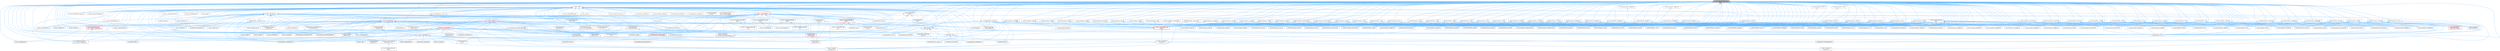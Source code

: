 digraph "src/Ioss_ElementTopology.h"
{
 // INTERACTIVE_SVG=YES
 // LATEX_PDF_SIZE
  bgcolor="transparent";
  edge [fontname=Helvetica,fontsize=10,labelfontname=Helvetica,labelfontsize=10];
  node [fontname=Helvetica,fontsize=10,shape=box,height=0.2,width=0.4];
  Node1 [id="Node000001",label="src/Ioss_ElementTopology.h",height=0.2,width=0.4,color="gray40", fillcolor="grey60", style="filled", fontcolor="black",tooltip=" "];
  Node1 -> Node2 [id="edge1_Node000001_Node000002",dir="back",color="steelblue1",style="solid",tooltip=" "];
  Node2 [id="Node000002",label="src/Ioss_ChainGenerator.C",height=0.2,width=0.4,color="grey40", fillcolor="white", style="filled",URL="$Ioss__ChainGenerator_8C.html",tooltip=" "];
  Node1 -> Node3 [id="edge2_Node000001_Node000003",dir="back",color="steelblue1",style="solid",tooltip=" "];
  Node3 [id="Node000003",label="src/Ioss_DatabaseIO.C",height=0.2,width=0.4,color="grey40", fillcolor="white", style="filled",URL="$Ioss__DatabaseIO_8C.html",tooltip=" "];
  Node1 -> Node4 [id="edge3_Node000001_Node000004",dir="back",color="steelblue1",style="solid",tooltip=" "];
  Node4 [id="Node000004",label="src/Ioss_Decomposition.C",height=0.2,width=0.4,color="grey40", fillcolor="white", style="filled",URL="$Ioss__Decomposition_8C.html",tooltip=" "];
  Node1 -> Node5 [id="edge4_Node000001_Node000005",dir="back",color="steelblue1",style="solid",tooltip=" "];
  Node5 [id="Node000005",label="src/Ioss_EdgeBlock.C",height=0.2,width=0.4,color="grey40", fillcolor="white", style="filled",URL="$Ioss__EdgeBlock_8C.html",tooltip=" "];
  Node1 -> Node6 [id="edge5_Node000001_Node000006",dir="back",color="steelblue1",style="solid",tooltip=" "];
  Node6 [id="Node000006",label="src/Ioss_ElementPermutation.C",height=0.2,width=0.4,color="grey40", fillcolor="white", style="filled",URL="$Ioss__ElementPermutation_8C.html",tooltip=" "];
  Node1 -> Node7 [id="edge6_Node000001_Node000007",dir="back",color="steelblue1",style="solid",tooltip=" "];
  Node7 [id="Node000007",label="src/Ioss_ElementTopology.C",height=0.2,width=0.4,color="grey40", fillcolor="white", style="filled",URL="$Ioss__ElementTopology_8C.html",tooltip=" "];
  Node1 -> Node8 [id="edge7_Node000001_Node000008",dir="back",color="steelblue1",style="solid",tooltip=" "];
  Node8 [id="Node000008",label="src/Ioss_EntityBlock.C",height=0.2,width=0.4,color="grey40", fillcolor="white", style="filled",URL="$Ioss__EntityBlock_8C.html",tooltip=" "];
  Node1 -> Node9 [id="edge8_Node000001_Node000009",dir="back",color="steelblue1",style="solid",tooltip=" "];
  Node9 [id="Node000009",label="src/Ioss_FaceBlock.C",height=0.2,width=0.4,color="grey40", fillcolor="white", style="filled",URL="$Ioss__FaceBlock_8C.html",tooltip=" "];
  Node1 -> Node10 [id="edge9_Node000001_Node000010",dir="back",color="steelblue1",style="solid",tooltip=" "];
  Node10 [id="Node000010",label="src/Ioss_FaceGenerator.C",height=0.2,width=0.4,color="grey40", fillcolor="white", style="filled",URL="$Ioss__FaceGenerator_8C.html",tooltip=" "];
  Node1 -> Node11 [id="edge10_Node000001_Node000011",dir="back",color="steelblue1",style="solid",tooltip=" "];
  Node11 [id="Node000011",label="src/Ioss_Region.C",height=0.2,width=0.4,color="grey40", fillcolor="white", style="filled",URL="$Ioss__Region_8C.html",tooltip=" "];
  Node1 -> Node12 [id="edge11_Node000001_Node000012",dir="back",color="steelblue1",style="solid",tooltip=" "];
  Node12 [id="Node000012",label="src/Ioss_SideBlock.C",height=0.2,width=0.4,color="grey40", fillcolor="white", style="filled",URL="$Ioss__SideBlock_8C.html",tooltip=" "];
  Node1 -> Node13 [id="edge12_Node000001_Node000013",dir="back",color="steelblue1",style="solid",tooltip=" "];
  Node13 [id="Node000013",label="src/Ioss_SideSet.C",height=0.2,width=0.4,color="grey40", fillcolor="white", style="filled",URL="$Ioss__SideSet_8C.html",tooltip=" "];
  Node1 -> Node14 [id="edge13_Node000001_Node000014",dir="back",color="steelblue1",style="solid",tooltip=" "];
  Node14 [id="Node000014",label="src/Ioss_SubSystem.h",height=0.2,width=0.4,color="grey40", fillcolor="white", style="filled",URL="$Ioss__SubSystem_8h.html",tooltip=" "];
  Node14 -> Node15 [id="edge14_Node000014_Node000015",dir="back",color="steelblue1",style="solid",tooltip=" "];
  Node15 [id="Node000015",label="src/Ioss_Compare.C",height=0.2,width=0.4,color="grey40", fillcolor="white", style="filled",URL="$Ioss__Compare_8C.html",tooltip=" "];
  Node14 -> Node16 [id="edge15_Node000014_Node000016",dir="back",color="steelblue1",style="solid",tooltip=" "];
  Node16 [id="Node000016",label="src/Ioss_CopyDatabase.C",height=0.2,width=0.4,color="grey40", fillcolor="white", style="filled",URL="$Ioss__CopyDatabase_8C.html",tooltip=" "];
  Node14 -> Node3 [id="edge16_Node000014_Node000003",dir="back",color="steelblue1",style="solid",tooltip=" "];
  Node14 -> Node17 [id="edge17_Node000014_Node000017",dir="back",color="steelblue1",style="solid",tooltip=" "];
  Node17 [id="Node000017",label="src/Ioss_Utils.C",height=0.2,width=0.4,color="grey40", fillcolor="white", style="filled",URL="$Ioss__Utils_8C.html",tooltip=" "];
  Node14 -> Node18 [id="edge18_Node000014_Node000018",dir="back",color="steelblue1",style="solid",tooltip=" "];
  Node18 [id="Node000018",label="src/adios/utest/Ut\l_ioad.C",height=0.2,width=0.4,color="grey40", fillcolor="white", style="filled",URL="$Ut__ioad_8C.html",tooltip=" "];
  Node14 -> Node19 [id="edge19_Node000014_Node000019",dir="back",color="steelblue1",style="solid",tooltip=" "];
  Node19 [id="Node000019",label="src/cgns/Iocgns_DatabaseIO.C",height=0.2,width=0.4,color="grey40", fillcolor="white", style="filled",URL="$Iocgns__DatabaseIO_8C.html",tooltip=" "];
  Node14 -> Node20 [id="edge20_Node000014_Node000020",dir="back",color="steelblue1",style="solid",tooltip=" "];
  Node20 [id="Node000020",label="src/faodel/Iofaodel\l_DatabaseIO.C",height=0.2,width=0.4,color="grey40", fillcolor="white", style="filled",URL="$Iofaodel__DatabaseIO_8C.html",tooltip=" "];
  Node14 -> Node21 [id="edge21_Node000014_Node000021",dir="back",color="steelblue1",style="solid",tooltip=" "];
  Node21 [id="Node000021",label="src/main/io_shell.C",height=0.2,width=0.4,color="grey40", fillcolor="white", style="filled",URL="$io__shell_8C.html",tooltip=" "];
  Node14 -> Node22 [id="edge22_Node000014_Node000022",dir="back",color="steelblue1",style="solid",tooltip=" "];
  Node22 [id="Node000022",label="src/main/io_shell_ts.C",height=0.2,width=0.4,color="grey40", fillcolor="white", style="filled",URL="$io__shell__ts_8C.html",tooltip=" "];
  Node14 -> Node23 [id="edge23_Node000014_Node000023",dir="back",color="steelblue1",style="solid",tooltip=" "];
  Node23 [id="Node000023",label="src/main/struc_to_unstruc.C",height=0.2,width=0.4,color="grey40", fillcolor="white", style="filled",URL="$struc__to__unstruc_8C.html",tooltip=" "];
  Node14 -> Node24 [id="edge24_Node000014_Node000024",dir="back",color="steelblue1",style="solid",tooltip=" "];
  Node24 [id="Node000024",label="src/pamgen/Iopg_DatabaseIO.C",height=0.2,width=0.4,color="grey40", fillcolor="white", style="filled",URL="$Iopg__DatabaseIO_8C.html",tooltip=" "];
  Node14 -> Node25 [id="edge25_Node000014_Node000025",dir="back",color="steelblue1",style="solid",tooltip=" "];
  Node25 [id="Node000025",label="src/utest/Utst_heartbeat.C",height=0.2,width=0.4,color="grey40", fillcolor="white", style="filled",URL="$Utst__heartbeat_8C.html",tooltip=" "];
  Node14 -> Node26 [id="edge26_Node000014_Node000026",dir="back",color="steelblue1",style="solid",tooltip=" "];
  Node26 [id="Node000026",label="src/visualization/exodus\l/Iovs_exodus_DatabaseIO.C",height=0.2,width=0.4,color="grey40", fillcolor="white", style="filled",URL="$Iovs__exodus__DatabaseIO_8C.html",tooltip=" "];
  Node1 -> Node27 [id="edge27_Node000001_Node000027",dir="back",color="steelblue1",style="solid",tooltip=" "];
  Node27 [id="Node000027",label="src/Ioss_Utils.h",height=0.2,width=0.4,color="grey40", fillcolor="white", style="filled",URL="$Ioss__Utils_8h.html",tooltip=" "];
  Node27 -> Node2 [id="edge28_Node000027_Node000002",dir="back",color="steelblue1",style="solid",tooltip=" "];
  Node27 -> Node28 [id="edge29_Node000027_Node000028",dir="back",color="steelblue1",style="solid",tooltip=" "];
  Node28 [id="Node000028",label="src/Ioss_CompositeVariable\lType.C",height=0.2,width=0.4,color="grey40", fillcolor="white", style="filled",URL="$Ioss__CompositeVariableType_8C.html",tooltip=" "];
  Node27 -> Node29 [id="edge30_Node000027_Node000029",dir="back",color="steelblue1",style="solid",tooltip=" "];
  Node29 [id="Node000029",label="src/Ioss_ConstructedVariable\lType.C",height=0.2,width=0.4,color="grey40", fillcolor="white", style="filled",URL="$Ioss__ConstructedVariableType_8C.html",tooltip=" "];
  Node27 -> Node30 [id="edge31_Node000027_Node000030",dir="back",color="steelblue1",style="solid",tooltip=" "];
  Node30 [id="Node000030",label="src/Ioss_CoordinateFrame.C",height=0.2,width=0.4,color="grey40", fillcolor="white", style="filled",URL="$Ioss__CoordinateFrame_8C.html",tooltip=" "];
  Node27 -> Node4 [id="edge32_Node000027_Node000004",dir="back",color="steelblue1",style="solid",tooltip=" "];
  Node27 -> Node31 [id="edge33_Node000027_Node000031",dir="back",color="steelblue1",style="solid",tooltip=" "];
  Node31 [id="Node000031",label="src/Ioss_Decomposition.h",height=0.2,width=0.4,color="grey40", fillcolor="white", style="filled",URL="$Ioss__Decomposition_8h.html",tooltip=" "];
  Node31 -> Node4 [id="edge34_Node000031_Node000004",dir="back",color="steelblue1",style="solid",tooltip=" "];
  Node27 -> Node6 [id="edge35_Node000027_Node000006",dir="back",color="steelblue1",style="solid",tooltip=" "];
  Node27 -> Node7 [id="edge36_Node000027_Node000007",dir="back",color="steelblue1",style="solid",tooltip=" "];
  Node27 -> Node8 [id="edge37_Node000027_Node000008",dir="back",color="steelblue1",style="solid",tooltip=" "];
  Node27 -> Node32 [id="edge38_Node000027_Node000032",dir="back",color="steelblue1",style="solid",tooltip=" "];
  Node32 [id="Node000032",label="src/Ioss_Field.C",height=0.2,width=0.4,color="grey40", fillcolor="white", style="filled",URL="$Ioss__Field_8C.html",tooltip=" "];
  Node27 -> Node33 [id="edge39_Node000027_Node000033",dir="back",color="steelblue1",style="solid",tooltip=" "];
  Node33 [id="Node000033",label="src/Ioss_FieldManager.C",height=0.2,width=0.4,color="grey40", fillcolor="white", style="filled",URL="$Ioss__FieldManager_8C.html",tooltip=" "];
  Node27 -> Node34 [id="edge40_Node000027_Node000034",dir="back",color="steelblue1",style="solid",tooltip=" "];
  Node34 [id="Node000034",label="src/Ioss_FileInfo.C",height=0.2,width=0.4,color="grey40", fillcolor="white", style="filled",URL="$Ioss__FileInfo_8C.html",tooltip=" "];
  Node27 -> Node35 [id="edge41_Node000027_Node000035",dir="back",color="steelblue1",style="solid",tooltip=" "];
  Node35 [id="Node000035",label="src/Ioss_GroupingEntity.C",height=0.2,width=0.4,color="grey40", fillcolor="white", style="filled",URL="$Ioss__GroupingEntity_8C.html",tooltip=" "];
  Node27 -> Node36 [id="edge42_Node000027_Node000036",dir="back",color="steelblue1",style="solid",tooltip=" "];
  Node36 [id="Node000036",label="src/Ioss_IOFactory.C",height=0.2,width=0.4,color="grey40", fillcolor="white", style="filled",URL="$Ioss__IOFactory_8C.html",tooltip=" "];
  Node27 -> Node37 [id="edge43_Node000027_Node000037",dir="back",color="steelblue1",style="solid",tooltip=" "];
  Node37 [id="Node000037",label="src/Ioss_Map.C",height=0.2,width=0.4,color="grey40", fillcolor="white", style="filled",URL="$Ioss__Map_8C.html",tooltip=" "];
  Node27 -> Node38 [id="edge44_Node000027_Node000038",dir="back",color="steelblue1",style="solid",tooltip=" "];
  Node38 [id="Node000038",label="src/Ioss_ParallelUtils.C",height=0.2,width=0.4,color="grey40", fillcolor="white", style="filled",URL="$Ioss__ParallelUtils_8C.html",tooltip=" "];
  Node27 -> Node39 [id="edge45_Node000027_Node000039",dir="back",color="steelblue1",style="solid",tooltip=" "];
  Node39 [id="Node000039",label="src/Ioss_ParallelUtils.h",height=0.2,width=0.4,color="grey40", fillcolor="white", style="filled",URL="$Ioss__ParallelUtils_8h.html",tooltip=" "];
  Node39 -> Node3 [id="edge46_Node000039_Node000003",dir="back",color="steelblue1",style="solid",tooltip=" "];
  Node39 -> Node40 [id="edge47_Node000039_Node000040",dir="back",color="steelblue1",style="solid",tooltip=" "];
  Node40 [id="Node000040",label="src/Ioss_DatabaseIO.h",height=0.2,width=0.4,color="red", fillcolor="#FFF0F0", style="filled",URL="$Ioss__DatabaseIO_8h.html",tooltip=" "];
  Node40 -> Node2 [id="edge48_Node000040_Node000002",dir="back",color="steelblue1",style="solid",tooltip=" "];
  Node40 -> Node5 [id="edge49_Node000040_Node000005",dir="back",color="steelblue1",style="solid",tooltip=" "];
  Node40 -> Node8 [id="edge50_Node000040_Node000008",dir="back",color="steelblue1",style="solid",tooltip=" "];
  Node40 -> Node9 [id="edge51_Node000040_Node000009",dir="back",color="steelblue1",style="solid",tooltip=" "];
  Node40 -> Node10 [id="edge52_Node000040_Node000010",dir="back",color="steelblue1",style="solid",tooltip=" "];
  Node40 -> Node35 [id="edge53_Node000040_Node000035",dir="back",color="steelblue1",style="solid",tooltip=" "];
  Node40 -> Node48 [id="edge54_Node000040_Node000048",dir="back",color="steelblue1",style="solid",tooltip=" "];
  Node48 [id="Node000048",label="src/Ioss_GroupingEntity.h",height=0.2,width=0.4,color="red", fillcolor="#FFF0F0", style="filled",URL="$Ioss__GroupingEntity_8h.html",tooltip=" "];
  Node48 -> Node8 [id="edge55_Node000048_Node000008",dir="back",color="steelblue1",style="solid",tooltip=" "];
  Node48 -> Node35 [id="edge56_Node000048_Node000035",dir="back",color="steelblue1",style="solid",tooltip=" "];
  Node48 -> Node121 [id="edge57_Node000048_Node000121",dir="back",color="steelblue1",style="solid",tooltip=" "];
  Node121 [id="Node000121",label="src/Ioss_Property.C",height=0.2,width=0.4,color="grey40", fillcolor="white", style="filled",URL="$Ioss__Property_8C.html",tooltip=" "];
  Node48 -> Node11 [id="edge58_Node000048_Node000011",dir="back",color="steelblue1",style="solid",tooltip=" "];
  Node48 -> Node13 [id="edge59_Node000048_Node000013",dir="back",color="steelblue1",style="solid",tooltip=" "];
  Node48 -> Node14 [id="edge60_Node000048_Node000014",dir="back",color="steelblue1",style="solid",tooltip=" "];
  Node48 -> Node52 [id="edge61_Node000048_Node000052",dir="back",color="steelblue1",style="solid",tooltip=" "];
  Node52 [id="Node000052",label="src/exodus/Ioex_BaseDatabaseIO.C",height=0.2,width=0.4,color="grey40", fillcolor="white", style="filled",URL="$Ioex__BaseDatabaseIO_8C.html",tooltip=" "];
  Node48 -> Node53 [id="edge62_Node000048_Node000053",dir="back",color="steelblue1",style="solid",tooltip=" "];
  Node53 [id="Node000053",label="src/exodus/Ioex_DatabaseIO.C",height=0.2,width=0.4,color="grey40", fillcolor="white", style="filled",URL="$Ioex__DatabaseIO_8C.html",tooltip=" "];
  Node48 -> Node131 [id="edge63_Node000048_Node000131",dir="back",color="steelblue1",style="solid",tooltip=" "];
  Node131 [id="Node000131",label="src/exodus/Ioex_SuperElement.C",height=0.2,width=0.4,color="grey40", fillcolor="white", style="filled",URL="$Ioex__SuperElement_8C.html",tooltip=" "];
  Node48 -> Node56 [id="edge64_Node000048_Node000056",dir="back",color="steelblue1",style="solid",tooltip=" "];
  Node56 [id="Node000056",label="src/exonull/Ioexnl\l_BaseDatabaseIO.C",height=0.2,width=0.4,color="grey40", fillcolor="white", style="filled",URL="$Ioexnl__BaseDatabaseIO_8C.html",tooltip=" "];
  Node48 -> Node57 [id="edge65_Node000048_Node000057",dir="back",color="steelblue1",style="solid",tooltip=" "];
  Node57 [id="Node000057",label="src/exonull/Ioexnl\l_DatabaseIO.C",height=0.2,width=0.4,color="grey40", fillcolor="white", style="filled",URL="$Ioexnl__DatabaseIO_8C.html",tooltip=" "];
  Node48 -> Node134 [id="edge66_Node000048_Node000134",dir="back",color="steelblue1",style="solid",tooltip=" "];
  Node134 [id="Node000134",label="src/exonull/Ioexnl\l_SuperElement.C",height=0.2,width=0.4,color="grey40", fillcolor="white", style="filled",URL="$Ioexnl__SuperElement_8C.html",tooltip=" "];
  Node48 -> Node76 [id="edge67_Node000048_Node000076",dir="back",color="steelblue1",style="solid",tooltip=" "];
  Node76 [id="Node000076",label="src/gen_struc/Iogs\l_DatabaseIO.C",height=0.2,width=0.4,color="grey40", fillcolor="white", style="filled",URL="$Iogs__DatabaseIO_8C.html",tooltip=" "];
  Node48 -> Node77 [id="edge68_Node000048_Node000077",dir="back",color="steelblue1",style="solid",tooltip=" "];
  Node77 [id="Node000077",label="src/generated/Iogn\l_DatabaseIO.C",height=0.2,width=0.4,color="grey40", fillcolor="white", style="filled",URL="$Iogn__DatabaseIO_8C.html",tooltip=" "];
  Node48 -> Node78 [id="edge69_Node000048_Node000078",dir="back",color="steelblue1",style="solid",tooltip=" "];
  Node78 [id="Node000078",label="src/main/cth_pressure\l_map.C",height=0.2,width=0.4,color="grey40", fillcolor="white", style="filled",URL="$cth__pressure__map_8C.html",tooltip=" "];
  Node48 -> Node60 [id="edge70_Node000048_Node000060",dir="back",color="steelblue1",style="solid",tooltip=" "];
  Node60 [id="Node000060",label="src/main/io_info.h",height=0.2,width=0.4,color="grey40", fillcolor="white", style="filled",URL="$io__info_8h.html",tooltip=" "];
  Node60 -> Node61 [id="edge71_Node000060_Node000061",dir="back",color="steelblue1",style="solid",tooltip=" "];
  Node61 [id="Node000061",label="src/main/io_info.C",height=0.2,width=0.4,color="grey40", fillcolor="white", style="filled",URL="$io__info_8C.html",tooltip=" "];
  Node60 -> Node62 [id="edge72_Node000060_Node000062",dir="back",color="steelblue1",style="solid",tooltip=" "];
  Node62 [id="Node000062",label="src/main/io_info_main.C",height=0.2,width=0.4,color="grey40", fillcolor="white", style="filled",URL="$io__info__main_8C.html",tooltip=" "];
  Node48 -> Node63 [id="edge73_Node000048_Node000063",dir="back",color="steelblue1",style="solid",tooltip=" "];
  Node63 [id="Node000063",label="src/main/io_modify.C",height=0.2,width=0.4,color="grey40", fillcolor="white", style="filled",URL="$io__modify_8C.html",tooltip=" "];
  Node48 -> Node91 [id="edge74_Node000048_Node000091",dir="back",color="steelblue1",style="solid",tooltip=" "];
  Node91 [id="Node000091",label="src/main/shell_to_hex.C",height=0.2,width=0.4,color="grey40", fillcolor="white", style="filled",URL="$shell__to__hex_8C.html",tooltip=" "];
  Node48 -> Node64 [id="edge75_Node000048_Node000064",dir="back",color="steelblue1",style="solid",tooltip=" "];
  Node64 [id="Node000064",label="src/null/Ionull_DatabaseIO.C",height=0.2,width=0.4,color="grey40", fillcolor="white", style="filled",URL="$Ionull__DatabaseIO_8C.html",tooltip=" "];
  Node48 -> Node65 [id="edge76_Node000048_Node000065",dir="back",color="steelblue1",style="solid",tooltip=" "];
  Node65 [id="Node000065",label="src/text_mesh/Iotm\l_DatabaseIO.C",height=0.2,width=0.4,color="grey40", fillcolor="white", style="filled",URL="$Iotm__DatabaseIO_8C.html",tooltip=" "];
  Node48 -> Node66 [id="edge77_Node000048_Node000066",dir="back",color="steelblue1",style="solid",tooltip=" "];
  Node66 [id="Node000066",label="src/unit_tests/UnitTestIotm\lTextMeshFixture.h",height=0.2,width=0.4,color="grey40", fillcolor="white", style="filled",URL="$UnitTestIotmTextMeshFixture_8h.html",tooltip=" "];
  Node66 -> Node67 [id="edge78_Node000066_Node000067",dir="back",color="steelblue1",style="solid",tooltip=" "];
  Node67 [id="Node000067",label="src/unit_tests/UnitTestText\lMesh.C",height=0.2,width=0.4,color="grey40", fillcolor="white", style="filled",URL="$UnitTestTextMesh_8C.html",tooltip=" "];
  Node40 -> Node11 [id="edge79_Node000040_Node000011",dir="back",color="steelblue1",style="solid",tooltip=" "];
  Node40 -> Node136 [id="edge80_Node000040_Node000136",dir="back",color="steelblue1",style="solid",tooltip=" "];
  Node136 [id="Node000136",label="src/Ioss_SerializeIO.C",height=0.2,width=0.4,color="grey40", fillcolor="white", style="filled",URL="$Ioss__SerializeIO_8C.html",tooltip=" "];
  Node40 -> Node12 [id="edge81_Node000040_Node000012",dir="back",color="steelblue1",style="solid",tooltip=" "];
  Node40 -> Node13 [id="edge82_Node000040_Node000013",dir="back",color="steelblue1",style="solid",tooltip=" "];
  Node40 -> Node100 [id="edge83_Node000040_Node000100",dir="back",color="steelblue1",style="solid",tooltip=" "];
  Node100 [id="Node000100",label="src/Ioss_StructuredBlock.C",height=0.2,width=0.4,color="grey40", fillcolor="white", style="filled",URL="$Ioss__StructuredBlock_8C.html",tooltip=" "];
  Node40 -> Node14 [id="edge84_Node000040_Node000014",dir="back",color="steelblue1",style="solid",tooltip=" "];
  Node40 -> Node17 [id="edge85_Node000040_Node000017",dir="back",color="steelblue1",style="solid",tooltip=" "];
  Node40 -> Node71 [id="edge86_Node000040_Node000071",dir="back",color="steelblue1",style="solid",tooltip=" "];
  Node71 [id="Node000071",label="src/adios/Ioad_DatabaseIO.C",height=0.2,width=0.4,color="grey40", fillcolor="white", style="filled",URL="$Ioad__DatabaseIO_8C.html",tooltip=" "];
  Node40 -> Node18 [id="edge87_Node000040_Node000018",dir="back",color="steelblue1",style="solid",tooltip=" "];
  Node40 -> Node50 [id="edge88_Node000040_Node000050",dir="back",color="steelblue1",style="solid",tooltip=" "];
  Node50 [id="Node000050",label="src/catalyst/Iocatalyst\l_DatabaseIO.C",height=0.2,width=0.4,color="grey40", fillcolor="white", style="filled",URL="$Iocatalyst__DatabaseIO_8C.html",tooltip=" "];
  Node40 -> Node84 [id="edge89_Node000040_Node000084",dir="back",color="steelblue1",style="solid",tooltip=" "];
  Node84 [id="Node000084",label="src/cgns/Iocgns_Utils.h",height=0.2,width=0.4,color="grey40", fillcolor="white", style="filled",URL="$Iocgns__Utils_8h.html",tooltip=" "];
  Node84 -> Node19 [id="edge90_Node000084_Node000019",dir="back",color="steelblue1",style="solid",tooltip=" "];
  Node84 -> Node85 [id="edge91_Node000084_Node000085",dir="back",color="steelblue1",style="solid",tooltip=" "];
  Node85 [id="Node000085",label="src/cgns/Iocgns_IOFactory.C",height=0.2,width=0.4,color="grey40", fillcolor="white", style="filled",URL="$Iocgns__IOFactory_8C.html",tooltip=" "];
  Node84 -> Node51 [id="edge92_Node000084_Node000051",dir="back",color="steelblue1",style="solid",tooltip=" "];
  Node51 [id="Node000051",label="src/cgns/Iocgns_Utils.C",height=0.2,width=0.4,color="grey40", fillcolor="white", style="filled",URL="$Iocgns__Utils_8C.html",tooltip=" "];
  Node84 -> Node86 [id="edge93_Node000084_Node000086",dir="back",color="steelblue1",style="solid",tooltip=" "];
  Node86 [id="Node000086",label="src/main/cgns_decomp.C",height=0.2,width=0.4,color="grey40", fillcolor="white", style="filled",URL="$cgns__decomp_8C.html",tooltip=" "];
  Node84 -> Node23 [id="edge94_Node000084_Node000023",dir="back",color="steelblue1",style="solid",tooltip=" "];
  Node84 -> Node87 [id="edge95_Node000084_Node000087",dir="back",color="steelblue1",style="solid",tooltip=" "];
  Node87 [id="Node000087",label="src/utest/Utst_structured\l_decomp.C",height=0.2,width=0.4,color="grey40", fillcolor="white", style="filled",URL="$Utst__structured__decomp_8C.html",tooltip=" "];
  Node40 -> Node52 [id="edge96_Node000040_Node000052",dir="back",color="steelblue1",style="solid",tooltip=" "];
  Node40 -> Node144 [id="edge97_Node000040_Node000144",dir="back",color="steelblue1",style="solid",tooltip=" "];
  Node144 [id="Node000144",label="src/exodus/Ioex_BaseDatabaseIO.h",height=0.2,width=0.4,color="grey40", fillcolor="white", style="filled",URL="$Ioex__BaseDatabaseIO_8h.html",tooltip=" "];
  Node144 -> Node52 [id="edge98_Node000144_Node000052",dir="back",color="steelblue1",style="solid",tooltip=" "];
  Node144 -> Node145 [id="edge99_Node000144_Node000145",dir="back",color="steelblue1",style="solid",tooltip=" "];
  Node145 [id="Node000145",label="src/exodus/Ioex_DatabaseIO.h",height=0.2,width=0.4,color="red", fillcolor="#FFF0F0", style="filled",URL="$Ioex__DatabaseIO_8h.html",tooltip=" "];
  Node145 -> Node53 [id="edge100_Node000145_Node000053",dir="back",color="steelblue1",style="solid",tooltip=" "];
  Node145 -> Node88 [id="edge101_Node000145_Node000088",dir="back",color="steelblue1",style="solid",tooltip=" "];
  Node88 [id="Node000088",label="src/utest/Utst_IofxDatabaseIO.C",height=0.2,width=0.4,color="grey40", fillcolor="white", style="filled",URL="$Utst__IofxDatabaseIO_8C.html",tooltip=" "];
  Node40 -> Node53 [id="edge102_Node000040_Node000053",dir="back",color="steelblue1",style="solid",tooltip=" "];
  Node40 -> Node56 [id="edge103_Node000040_Node000056",dir="back",color="steelblue1",style="solid",tooltip=" "];
  Node40 -> Node148 [id="edge104_Node000040_Node000148",dir="back",color="steelblue1",style="solid",tooltip=" "];
  Node148 [id="Node000148",label="src/exonull/Ioexnl\l_BaseDatabaseIO.h",height=0.2,width=0.4,color="grey40", fillcolor="white", style="filled",URL="$Ioexnl__BaseDatabaseIO_8h.html",tooltip=" "];
  Node148 -> Node56 [id="edge105_Node000148_Node000056",dir="back",color="steelblue1",style="solid",tooltip=" "];
  Node148 -> Node149 [id="edge106_Node000148_Node000149",dir="back",color="steelblue1",style="solid",tooltip=" "];
  Node149 [id="Node000149",label="src/exonull/Ioexnl\l_DatabaseIO.h",height=0.2,width=0.4,color="red", fillcolor="#FFF0F0", style="filled",URL="$Ioexnl__DatabaseIO_8h.html",tooltip=" "];
  Node149 -> Node57 [id="edge107_Node000149_Node000057",dir="back",color="steelblue1",style="solid",tooltip=" "];
  Node40 -> Node57 [id="edge108_Node000040_Node000057",dir="back",color="steelblue1",style="solid",tooltip=" "];
  Node40 -> Node124 [id="edge109_Node000040_Node000124",dir="back",color="steelblue1",style="solid",tooltip=" "];
  Node124 [id="Node000124",label="src/faodel/Iofaodel\l_DatabaseIO.h",height=0.2,width=0.4,color="grey40", fillcolor="white", style="filled",URL="$Iofaodel__DatabaseIO_8h.html",tooltip=" "];
  Node124 -> Node20 [id="edge110_Node000124_Node000020",dir="back",color="steelblue1",style="solid",tooltip=" "];
  Node40 -> Node76 [id="edge111_Node000040_Node000076",dir="back",color="steelblue1",style="solid",tooltip=" "];
  Node40 -> Node77 [id="edge112_Node000040_Node000077",dir="back",color="steelblue1",style="solid",tooltip=" "];
  Node40 -> Node127 [id="edge113_Node000040_Node000127",dir="back",color="steelblue1",style="solid",tooltip=" "];
  Node127 [id="Node000127",label="src/heartbeat/Iohb\l_DatabaseIO.C",height=0.2,width=0.4,color="grey40", fillcolor="white", style="filled",URL="$Iohb__DatabaseIO_8C.html",tooltip=" "];
  Node40 -> Node86 [id="edge114_Node000040_Node000086",dir="back",color="steelblue1",style="solid",tooltip=" "];
  Node40 -> Node78 [id="edge115_Node000040_Node000078",dir="back",color="steelblue1",style="solid",tooltip=" "];
  Node40 -> Node60 [id="edge116_Node000040_Node000060",dir="back",color="steelblue1",style="solid",tooltip=" "];
  Node40 -> Node63 [id="edge117_Node000040_Node000063",dir="back",color="steelblue1",style="solid",tooltip=" "];
  Node40 -> Node91 [id="edge118_Node000040_Node000091",dir="back",color="steelblue1",style="solid",tooltip=" "];
  Node40 -> Node92 [id="edge119_Node000040_Node000092",dir="back",color="steelblue1",style="solid",tooltip=" "];
  Node92 [id="Node000092",label="src/main/skinner.C",height=0.2,width=0.4,color="grey40", fillcolor="white", style="filled",URL="$skinner_8C.html",tooltip=" "];
  Node40 -> Node93 [id="edge120_Node000040_Node000093",dir="back",color="steelblue1",style="solid",tooltip=" "];
  Node93 [id="Node000093",label="src/main/sphgen.C",height=0.2,width=0.4,color="grey40", fillcolor="white", style="filled",URL="$sphgen_8C.html",tooltip=" "];
  Node40 -> Node64 [id="edge121_Node000040_Node000064",dir="back",color="steelblue1",style="solid",tooltip=" "];
  Node40 -> Node65 [id="edge122_Node000040_Node000065",dir="back",color="steelblue1",style="solid",tooltip=" "];
  Node40 -> Node95 [id="edge123_Node000040_Node000095",dir="back",color="steelblue1",style="solid",tooltip=" "];
  Node95 [id="Node000095",label="src/unit_tests/UnitTestElement\lBlockBatchRead.C",height=0.2,width=0.4,color="grey40", fillcolor="white", style="filled",URL="$UnitTestElementBlockBatchRead_8C.html",tooltip=" "];
  Node40 -> Node66 [id="edge124_Node000040_Node000066",dir="back",color="steelblue1",style="solid",tooltip=" "];
  Node40 -> Node69 [id="edge125_Node000040_Node000069",dir="back",color="steelblue1",style="solid",tooltip=" "];
  Node69 [id="Node000069",label="src/utest/Utst_blob\l_write_read.C",height=0.2,width=0.4,color="grey40", fillcolor="white", style="filled",URL="$Utst__blob__write__read_8C.html",tooltip=" "];
  Node40 -> Node164 [id="edge126_Node000040_Node000164",dir="back",color="steelblue1",style="solid",tooltip=" "];
  Node164 [id="Node000164",label="src/visualization/exodus\l/Iovs_exodus_DatabaseIO.h",height=0.2,width=0.4,color="red", fillcolor="#FFF0F0", style="filled",URL="$Iovs__exodus__DatabaseIO_8h.html",tooltip=" "];
  Node164 -> Node26 [id="edge127_Node000164_Node000026",dir="back",color="steelblue1",style="solid",tooltip=" "];
  Node39 -> Node4 [id="edge128_Node000039_Node000004",dir="back",color="steelblue1",style="solid",tooltip=" "];
  Node39 -> Node31 [id="edge129_Node000039_Node000031",dir="back",color="steelblue1",style="solid",tooltip=" "];
  Node39 -> Node10 [id="edge130_Node000039_Node000010",dir="back",color="steelblue1",style="solid",tooltip=" "];
  Node39 -> Node34 [id="edge131_Node000039_Node000034",dir="back",color="steelblue1",style="solid",tooltip=" "];
  Node39 -> Node36 [id="edge132_Node000039_Node000036",dir="back",color="steelblue1",style="solid",tooltip=" "];
  Node39 -> Node167 [id="edge133_Node000039_Node000167",dir="back",color="steelblue1",style="solid",tooltip=" "];
  Node167 [id="Node000167",label="src/Ioss_IOFactory.h",height=0.2,width=0.4,color="red", fillcolor="#FFF0F0", style="filled",URL="$Ioss__IOFactory_8h.html",tooltip=" "];
  Node167 -> Node10 [id="edge134_Node000167_Node000010",dir="back",color="steelblue1",style="solid",tooltip=" "];
  Node167 -> Node36 [id="edge135_Node000167_Node000036",dir="back",color="steelblue1",style="solid",tooltip=" "];
  Node167 -> Node14 [id="edge136_Node000167_Node000014",dir="back",color="steelblue1",style="solid",tooltip=" "];
  Node167 -> Node18 [id="edge137_Node000167_Node000018",dir="back",color="steelblue1",style="solid",tooltip=" "];
  Node167 -> Node85 [id="edge138_Node000167_Node000085",dir="back",color="steelblue1",style="solid",tooltip=" "];
  Node167 -> Node51 [id="edge139_Node000167_Node000051",dir="back",color="steelblue1",style="solid",tooltip=" "];
  Node167 -> Node52 [id="edge140_Node000167_Node000052",dir="back",color="steelblue1",style="solid",tooltip=" "];
  Node167 -> Node56 [id="edge141_Node000167_Node000056",dir="back",color="steelblue1",style="solid",tooltip=" "];
  Node167 -> Node124 [id="edge142_Node000167_Node000124",dir="back",color="steelblue1",style="solid",tooltip=" "];
  Node167 -> Node76 [id="edge143_Node000167_Node000076",dir="back",color="steelblue1",style="solid",tooltip=" "];
  Node167 -> Node77 [id="edge144_Node000167_Node000077",dir="back",color="steelblue1",style="solid",tooltip=" "];
  Node167 -> Node127 [id="edge145_Node000167_Node000127",dir="back",color="steelblue1",style="solid",tooltip=" "];
  Node167 -> Node86 [id="edge146_Node000167_Node000086",dir="back",color="steelblue1",style="solid",tooltip=" "];
  Node167 -> Node78 [id="edge147_Node000167_Node000078",dir="back",color="steelblue1",style="solid",tooltip=" "];
  Node167 -> Node60 [id="edge148_Node000167_Node000060",dir="back",color="steelblue1",style="solid",tooltip=" "];
  Node167 -> Node63 [id="edge149_Node000167_Node000063",dir="back",color="steelblue1",style="solid",tooltip=" "];
  Node167 -> Node91 [id="edge150_Node000167_Node000091",dir="back",color="steelblue1",style="solid",tooltip=" "];
  Node167 -> Node92 [id="edge151_Node000167_Node000092",dir="back",color="steelblue1",style="solid",tooltip=" "];
  Node167 -> Node93 [id="edge152_Node000167_Node000093",dir="back",color="steelblue1",style="solid",tooltip=" "];
  Node167 -> Node65 [id="edge153_Node000167_Node000065",dir="back",color="steelblue1",style="solid",tooltip=" "];
  Node167 -> Node95 [id="edge154_Node000167_Node000095",dir="back",color="steelblue1",style="solid",tooltip=" "];
  Node167 -> Node66 [id="edge155_Node000167_Node000066",dir="back",color="steelblue1",style="solid",tooltip=" "];
  Node167 -> Node69 [id="edge156_Node000167_Node000069",dir="back",color="steelblue1",style="solid",tooltip=" "];
  Node39 -> Node38 [id="edge157_Node000039_Node000038",dir="back",color="steelblue1",style="solid",tooltip=" "];
  Node39 -> Node136 [id="edge158_Node000039_Node000136",dir="back",color="steelblue1",style="solid",tooltip=" "];
  Node39 -> Node12 [id="edge159_Node000039_Node000012",dir="back",color="steelblue1",style="solid",tooltip=" "];
  Node39 -> Node71 [id="edge160_Node000039_Node000071",dir="back",color="steelblue1",style="solid",tooltip=" "];
  Node39 -> Node50 [id="edge161_Node000039_Node000050",dir="back",color="steelblue1",style="solid",tooltip=" "];
  Node39 -> Node52 [id="edge162_Node000039_Node000052",dir="back",color="steelblue1",style="solid",tooltip=" "];
  Node39 -> Node53 [id="edge163_Node000039_Node000053",dir="back",color="steelblue1",style="solid",tooltip=" "];
  Node39 -> Node168 [id="edge164_Node000039_Node000168",dir="back",color="steelblue1",style="solid",tooltip=" "];
  Node168 [id="Node000168",label="src/exodus/Ioex_Internals.h",height=0.2,width=0.4,color="grey40", fillcolor="white", style="filled",URL="$Ioex__Internals_8h.html",tooltip=" "];
  Node168 -> Node52 [id="edge165_Node000168_Node000052",dir="back",color="steelblue1",style="solid",tooltip=" "];
  Node168 -> Node53 [id="edge166_Node000168_Node000053",dir="back",color="steelblue1",style="solid",tooltip=" "];
  Node168 -> Node54 [id="edge167_Node000168_Node000054",dir="back",color="steelblue1",style="solid",tooltip=" "];
  Node54 [id="Node000054",label="src/exodus/Ioex_Internals.C",height=0.2,width=0.4,color="grey40", fillcolor="white", style="filled",URL="$Ioex__Internals_8C.html",tooltip=" "];
  Node39 -> Node56 [id="edge168_Node000039_Node000056",dir="back",color="steelblue1",style="solid",tooltip=" "];
  Node39 -> Node57 [id="edge169_Node000039_Node000057",dir="back",color="steelblue1",style="solid",tooltip=" "];
  Node39 -> Node169 [id="edge170_Node000039_Node000169",dir="back",color="steelblue1",style="solid",tooltip=" "];
  Node169 [id="Node000169",label="src/exonull/Ioexnl\l_Internals.h",height=0.2,width=0.4,color="grey40", fillcolor="white", style="filled",URL="$Ioexnl__Internals_8h.html",tooltip=" "];
  Node169 -> Node57 [id="edge171_Node000169_Node000057",dir="back",color="steelblue1",style="solid",tooltip=" "];
  Node169 -> Node58 [id="edge172_Node000169_Node000058",dir="back",color="steelblue1",style="solid",tooltip=" "];
  Node58 [id="Node000058",label="src/exonull/Ioexnl\l_Internals.C",height=0.2,width=0.4,color="grey40", fillcolor="white", style="filled",URL="$Ioexnl__Internals_8C.html",tooltip=" "];
  Node39 -> Node76 [id="edge173_Node000039_Node000076",dir="back",color="steelblue1",style="solid",tooltip=" "];
  Node39 -> Node77 [id="edge174_Node000039_Node000077",dir="back",color="steelblue1",style="solid",tooltip=" "];
  Node39 -> Node127 [id="edge175_Node000039_Node000127",dir="back",color="steelblue1",style="solid",tooltip=" "];
  Node39 -> Node21 [id="edge176_Node000039_Node000021",dir="back",color="steelblue1",style="solid",tooltip=" "];
  Node39 -> Node22 [id="edge177_Node000039_Node000022",dir="back",color="steelblue1",style="solid",tooltip=" "];
  Node39 -> Node92 [id="edge178_Node000039_Node000092",dir="back",color="steelblue1",style="solid",tooltip=" "];
  Node39 -> Node23 [id="edge179_Node000039_Node000023",dir="back",color="steelblue1",style="solid",tooltip=" "];
  Node39 -> Node65 [id="edge180_Node000039_Node000065",dir="back",color="steelblue1",style="solid",tooltip=" "];
  Node39 -> Node95 [id="edge181_Node000039_Node000095",dir="back",color="steelblue1",style="solid",tooltip=" "];
  Node39 -> Node66 [id="edge182_Node000039_Node000066",dir="back",color="steelblue1",style="solid",tooltip=" "];
  Node39 -> Node26 [id="edge183_Node000039_Node000026",dir="back",color="steelblue1",style="solid",tooltip=" "];
  Node39 -> Node170 [id="edge184_Node000039_Node000170",dir="back",color="steelblue1",style="solid",tooltip=" "];
  Node170 [id="Node000170",label="src/visualization/utils\l/Iovs_Utils.h",height=0.2,width=0.4,color="grey40", fillcolor="white", style="filled",URL="$Iovs__Utils_8h.html",tooltip=" "];
  Node170 -> Node106 [id="edge185_Node000170_Node000106",dir="back",color="steelblue1",style="solid",tooltip=" "];
  Node106 [id="Node000106",label="src/visualization/cgns\l/Iovs_cgns_DatabaseIO.C",height=0.2,width=0.4,color="grey40", fillcolor="white", style="filled",URL="$Iovs__cgns__DatabaseIO_8C.html",tooltip=" "];
  Node170 -> Node26 [id="edge186_Node000170_Node000026",dir="back",color="steelblue1",style="solid",tooltip=" "];
  Node170 -> Node171 [id="edge187_Node000170_Node000171",dir="back",color="steelblue1",style="solid",tooltip=" "];
  Node171 [id="Node000171",label="src/visualization/utils\l/Iovs_Utils.C",height=0.2,width=0.4,color="grey40", fillcolor="white", style="filled",URL="$Iovs__Utils_8C.html",tooltip=" "];
  Node27 -> Node121 [id="edge188_Node000027_Node000121",dir="back",color="steelblue1",style="solid",tooltip=" "];
  Node27 -> Node172 [id="edge189_Node000027_Node000172",dir="back",color="steelblue1",style="solid",tooltip=" "];
  Node172 [id="Node000172",label="src/Ioss_PropertyManager.C",height=0.2,width=0.4,color="grey40", fillcolor="white", style="filled",URL="$Ioss__PropertyManager_8C.html",tooltip=" "];
  Node27 -> Node136 [id="edge190_Node000027_Node000136",dir="back",color="steelblue1",style="solid",tooltip=" "];
  Node27 -> Node14 [id="edge191_Node000027_Node000014",dir="back",color="steelblue1",style="solid",tooltip=" "];
  Node27 -> Node173 [id="edge192_Node000027_Node000173",dir="back",color="steelblue1",style="solid",tooltip=" "];
  Node173 [id="Node000173",label="src/Ioss_Tracer.C",height=0.2,width=0.4,color="grey40", fillcolor="white", style="filled",URL="$Ioss__Tracer_8C.html",tooltip=" "];
  Node27 -> Node17 [id="edge193_Node000027_Node000017",dir="back",color="steelblue1",style="solid",tooltip=" "];
  Node27 -> Node174 [id="edge194_Node000027_Node000174",dir="back",color="steelblue1",style="solid",tooltip=" "];
  Node174 [id="Node000174",label="src/Ioss_VariableType.C",height=0.2,width=0.4,color="grey40", fillcolor="white", style="filled",URL="$Ioss__VariableType_8C.html",tooltip=" "];
  Node27 -> Node175 [id="edge195_Node000027_Node000175",dir="back",color="steelblue1",style="solid",tooltip=" "];
  Node175 [id="Node000175",label="src/Ioss_VariableType.h",height=0.2,width=0.4,color="red", fillcolor="#FFF0F0", style="filled",URL="$Ioss__VariableType_8h.html",tooltip=" "];
  Node175 -> Node28 [id="edge196_Node000175_Node000028",dir="back",color="steelblue1",style="solid",tooltip=" "];
  Node175 -> Node176 [id="edge197_Node000175_Node000176",dir="back",color="steelblue1",style="solid",tooltip=" "];
  Node176 [id="Node000176",label="src/Ioss_CompositeVariable\lType.h",height=0.2,width=0.4,color="grey40", fillcolor="white", style="filled",URL="$Ioss__CompositeVariableType_8h.html",tooltip=" "];
  Node176 -> Node28 [id="edge198_Node000176_Node000028",dir="back",color="steelblue1",style="solid",tooltip=" "];
  Node176 -> Node174 [id="edge199_Node000176_Node000174",dir="back",color="steelblue1",style="solid",tooltip=" "];
  Node175 -> Node177 [id="edge200_Node000175_Node000177",dir="back",color="steelblue1",style="solid",tooltip=" "];
  Node177 [id="Node000177",label="src/Ioss_ConcreteVariable\lType.C",height=0.2,width=0.4,color="grey40", fillcolor="white", style="filled",URL="$Ioss__ConcreteVariableType_8C.html",tooltip=" "];
  Node175 -> Node178 [id="edge201_Node000175_Node000178",dir="back",color="steelblue1",style="solid",tooltip=" "];
  Node178 [id="Node000178",label="src/Ioss_ConcreteVariable\lType.h",height=0.2,width=0.4,color="red", fillcolor="#FFF0F0", style="filled",URL="$Ioss__ConcreteVariableType_8h.html",tooltip=" "];
  Node178 -> Node177 [id="edge202_Node000178_Node000177",dir="back",color="steelblue1",style="solid",tooltip=" "];
  Node178 -> Node120 [id="edge203_Node000178_Node000120",dir="back",color="steelblue1",style="solid",tooltip=" "];
  Node120 [id="Node000120",label="src/utest/Utst_ioel.C",height=0.2,width=0.4,color="grey40", fillcolor="white", style="filled",URL="$Utst__ioel_8C.html",tooltip=" "];
  Node178 -> Node180 [id="edge204_Node000178_Node000180",dir="back",color="steelblue1",style="solid",tooltip=" "];
  Node180 [id="Node000180",label="src/utest/Utst_utils.C",height=0.2,width=0.4,color="grey40", fillcolor="white", style="filled",URL="$Utst__utils_8C.html",tooltip=" "];
  Node175 -> Node29 [id="edge205_Node000175_Node000029",dir="back",color="steelblue1",style="solid",tooltip=" "];
  Node175 -> Node181 [id="edge206_Node000175_Node000181",dir="back",color="steelblue1",style="solid",tooltip=" "];
  Node181 [id="Node000181",label="src/Ioss_ConstructedVariable\lType.h",height=0.2,width=0.4,color="grey40", fillcolor="white", style="filled",URL="$Ioss__ConstructedVariableType_8h.html",tooltip=" "];
  Node181 -> Node29 [id="edge207_Node000181_Node000029",dir="back",color="steelblue1",style="solid",tooltip=" "];
  Node181 -> Node174 [id="edge208_Node000181_Node000174",dir="back",color="steelblue1",style="solid",tooltip=" "];
  Node175 -> Node182 [id="edge209_Node000175_Node000182",dir="back",color="steelblue1",style="solid",tooltip=" "];
  Node182 [id="Node000182",label="src/Ioss_ElementVariable\lType.h",height=0.2,width=0.4,color="grey40", fillcolor="white", style="filled",URL="$Ioss__ElementVariableType_8h.html",tooltip=" "];
  Node182 -> Node183 [id="edge210_Node000182_Node000183",dir="back",color="steelblue1",style="solid",tooltip=" "];
  Node183 [id="Node000183",label="src/elements/Ioss_Beam2.C",height=0.2,width=0.4,color="grey40", fillcolor="white", style="filled",URL="$Ioss__Beam2_8C.html",tooltip=" "];
  Node182 -> Node184 [id="edge211_Node000182_Node000184",dir="back",color="steelblue1",style="solid",tooltip=" "];
  Node184 [id="Node000184",label="src/elements/Ioss_Beam3.C",height=0.2,width=0.4,color="grey40", fillcolor="white", style="filled",URL="$Ioss__Beam3_8C.html",tooltip=" "];
  Node182 -> Node185 [id="edge212_Node000182_Node000185",dir="back",color="steelblue1",style="solid",tooltip=" "];
  Node185 [id="Node000185",label="src/elements/Ioss_Beam4.C",height=0.2,width=0.4,color="grey40", fillcolor="white", style="filled",URL="$Ioss__Beam4_8C.html",tooltip=" "];
  Node182 -> Node186 [id="edge213_Node000182_Node000186",dir="back",color="steelblue1",style="solid",tooltip=" "];
  Node186 [id="Node000186",label="src/elements/Ioss_Edge2.C",height=0.2,width=0.4,color="grey40", fillcolor="white", style="filled",URL="$Ioss__Edge2_8C.html",tooltip=" "];
  Node182 -> Node187 [id="edge214_Node000182_Node000187",dir="back",color="steelblue1",style="solid",tooltip=" "];
  Node187 [id="Node000187",label="src/elements/Ioss_Edge2D2.C",height=0.2,width=0.4,color="grey40", fillcolor="white", style="filled",URL="$Ioss__Edge2D2_8C.html",tooltip=" "];
  Node182 -> Node188 [id="edge215_Node000182_Node000188",dir="back",color="steelblue1",style="solid",tooltip=" "];
  Node188 [id="Node000188",label="src/elements/Ioss_Edge2D3.C",height=0.2,width=0.4,color="grey40", fillcolor="white", style="filled",URL="$Ioss__Edge2D3_8C.html",tooltip=" "];
  Node182 -> Node189 [id="edge216_Node000182_Node000189",dir="back",color="steelblue1",style="solid",tooltip=" "];
  Node189 [id="Node000189",label="src/elements/Ioss_Edge3.C",height=0.2,width=0.4,color="grey40", fillcolor="white", style="filled",URL="$Ioss__Edge3_8C.html",tooltip=" "];
  Node182 -> Node190 [id="edge217_Node000182_Node000190",dir="back",color="steelblue1",style="solid",tooltip=" "];
  Node190 [id="Node000190",label="src/elements/Ioss_Edge4.C",height=0.2,width=0.4,color="grey40", fillcolor="white", style="filled",URL="$Ioss__Edge4_8C.html",tooltip=" "];
  Node182 -> Node191 [id="edge218_Node000182_Node000191",dir="back",color="steelblue1",style="solid",tooltip=" "];
  Node191 [id="Node000191",label="src/elements/Ioss_Hex16.C",height=0.2,width=0.4,color="grey40", fillcolor="white", style="filled",URL="$Ioss__Hex16_8C.html",tooltip=" "];
  Node182 -> Node192 [id="edge219_Node000182_Node000192",dir="back",color="steelblue1",style="solid",tooltip=" "];
  Node192 [id="Node000192",label="src/elements/Ioss_Hex20.C",height=0.2,width=0.4,color="grey40", fillcolor="white", style="filled",URL="$Ioss__Hex20_8C.html",tooltip=" "];
  Node182 -> Node193 [id="edge220_Node000182_Node000193",dir="back",color="steelblue1",style="solid",tooltip=" "];
  Node193 [id="Node000193",label="src/elements/Ioss_Hex27.C",height=0.2,width=0.4,color="grey40", fillcolor="white", style="filled",URL="$Ioss__Hex27_8C.html",tooltip=" "];
  Node182 -> Node194 [id="edge221_Node000182_Node000194",dir="back",color="steelblue1",style="solid",tooltip=" "];
  Node194 [id="Node000194",label="src/elements/Ioss_Hex32.C",height=0.2,width=0.4,color="grey40", fillcolor="white", style="filled",URL="$Ioss__Hex32_8C.html",tooltip=" "];
  Node182 -> Node195 [id="edge222_Node000182_Node000195",dir="back",color="steelblue1",style="solid",tooltip=" "];
  Node195 [id="Node000195",label="src/elements/Ioss_Hex64.C",height=0.2,width=0.4,color="grey40", fillcolor="white", style="filled",URL="$Ioss__Hex64_8C.html",tooltip=" "];
  Node182 -> Node196 [id="edge223_Node000182_Node000196",dir="back",color="steelblue1",style="solid",tooltip=" "];
  Node196 [id="Node000196",label="src/elements/Ioss_Hex8.C",height=0.2,width=0.4,color="grey40", fillcolor="white", style="filled",URL="$Ioss__Hex8_8C.html",tooltip=" "];
  Node182 -> Node197 [id="edge224_Node000182_Node000197",dir="back",color="steelblue1",style="solid",tooltip=" "];
  Node197 [id="Node000197",label="src/elements/Ioss_Hex9.C",height=0.2,width=0.4,color="grey40", fillcolor="white", style="filled",URL="$Ioss__Hex9_8C.html",tooltip=" "];
  Node182 -> Node198 [id="edge225_Node000182_Node000198",dir="back",color="steelblue1",style="solid",tooltip=" "];
  Node198 [id="Node000198",label="src/elements/Ioss_Node.C",height=0.2,width=0.4,color="grey40", fillcolor="white", style="filled",URL="$Ioss__Node_8C.html",tooltip=" "];
  Node182 -> Node199 [id="edge226_Node000182_Node000199",dir="back",color="steelblue1",style="solid",tooltip=" "];
  Node199 [id="Node000199",label="src/elements/Ioss_Pyramid13.C",height=0.2,width=0.4,color="grey40", fillcolor="white", style="filled",URL="$Ioss__Pyramid13_8C.html",tooltip=" "];
  Node182 -> Node200 [id="edge227_Node000182_Node000200",dir="back",color="steelblue1",style="solid",tooltip=" "];
  Node200 [id="Node000200",label="src/elements/Ioss_Pyramid14.C",height=0.2,width=0.4,color="grey40", fillcolor="white", style="filled",URL="$Ioss__Pyramid14_8C.html",tooltip=" "];
  Node182 -> Node201 [id="edge228_Node000182_Node000201",dir="back",color="steelblue1",style="solid",tooltip=" "];
  Node201 [id="Node000201",label="src/elements/Ioss_Pyramid18.C",height=0.2,width=0.4,color="grey40", fillcolor="white", style="filled",URL="$Ioss__Pyramid18_8C.html",tooltip=" "];
  Node182 -> Node202 [id="edge229_Node000182_Node000202",dir="back",color="steelblue1",style="solid",tooltip=" "];
  Node202 [id="Node000202",label="src/elements/Ioss_Pyramid19.C",height=0.2,width=0.4,color="grey40", fillcolor="white", style="filled",URL="$Ioss__Pyramid19_8C.html",tooltip=" "];
  Node182 -> Node203 [id="edge230_Node000182_Node000203",dir="back",color="steelblue1",style="solid",tooltip=" "];
  Node203 [id="Node000203",label="src/elements/Ioss_Pyramid5.C",height=0.2,width=0.4,color="grey40", fillcolor="white", style="filled",URL="$Ioss__Pyramid5_8C.html",tooltip=" "];
  Node182 -> Node204 [id="edge231_Node000182_Node000204",dir="back",color="steelblue1",style="solid",tooltip=" "];
  Node204 [id="Node000204",label="src/elements/Ioss_Quad12.C",height=0.2,width=0.4,color="grey40", fillcolor="white", style="filled",URL="$Ioss__Quad12_8C.html",tooltip=" "];
  Node182 -> Node205 [id="edge232_Node000182_Node000205",dir="back",color="steelblue1",style="solid",tooltip=" "];
  Node205 [id="Node000205",label="src/elements/Ioss_Quad16.C",height=0.2,width=0.4,color="grey40", fillcolor="white", style="filled",URL="$Ioss__Quad16_8C.html",tooltip=" "];
  Node182 -> Node206 [id="edge233_Node000182_Node000206",dir="back",color="steelblue1",style="solid",tooltip=" "];
  Node206 [id="Node000206",label="src/elements/Ioss_Quad4.C",height=0.2,width=0.4,color="grey40", fillcolor="white", style="filled",URL="$Ioss__Quad4_8C.html",tooltip=" "];
  Node182 -> Node207 [id="edge234_Node000182_Node000207",dir="back",color="steelblue1",style="solid",tooltip=" "];
  Node207 [id="Node000207",label="src/elements/Ioss_Quad6.C",height=0.2,width=0.4,color="grey40", fillcolor="white", style="filled",URL="$Ioss__Quad6_8C.html",tooltip=" "];
  Node182 -> Node208 [id="edge235_Node000182_Node000208",dir="back",color="steelblue1",style="solid",tooltip=" "];
  Node208 [id="Node000208",label="src/elements/Ioss_Quad8.C",height=0.2,width=0.4,color="grey40", fillcolor="white", style="filled",URL="$Ioss__Quad8_8C.html",tooltip=" "];
  Node182 -> Node209 [id="edge236_Node000182_Node000209",dir="back",color="steelblue1",style="solid",tooltip=" "];
  Node209 [id="Node000209",label="src/elements/Ioss_Quad9.C",height=0.2,width=0.4,color="grey40", fillcolor="white", style="filled",URL="$Ioss__Quad9_8C.html",tooltip=" "];
  Node182 -> Node210 [id="edge237_Node000182_Node000210",dir="back",color="steelblue1",style="solid",tooltip=" "];
  Node210 [id="Node000210",label="src/elements/Ioss_Shell4.C",height=0.2,width=0.4,color="grey40", fillcolor="white", style="filled",URL="$Ioss__Shell4_8C.html",tooltip=" "];
  Node182 -> Node211 [id="edge238_Node000182_Node000211",dir="back",color="steelblue1",style="solid",tooltip=" "];
  Node211 [id="Node000211",label="src/elements/Ioss_Shell8.C",height=0.2,width=0.4,color="grey40", fillcolor="white", style="filled",URL="$Ioss__Shell8_8C.html",tooltip=" "];
  Node182 -> Node212 [id="edge239_Node000182_Node000212",dir="back",color="steelblue1",style="solid",tooltip=" "];
  Node212 [id="Node000212",label="src/elements/Ioss_Shell9.C",height=0.2,width=0.4,color="grey40", fillcolor="white", style="filled",URL="$Ioss__Shell9_8C.html",tooltip=" "];
  Node182 -> Node213 [id="edge240_Node000182_Node000213",dir="back",color="steelblue1",style="solid",tooltip=" "];
  Node213 [id="Node000213",label="src/elements/Ioss_ShellLine2D2.C",height=0.2,width=0.4,color="grey40", fillcolor="white", style="filled",URL="$Ioss__ShellLine2D2_8C.html",tooltip=" "];
  Node182 -> Node214 [id="edge241_Node000182_Node000214",dir="back",color="steelblue1",style="solid",tooltip=" "];
  Node214 [id="Node000214",label="src/elements/Ioss_ShellLine2D3.C",height=0.2,width=0.4,color="grey40", fillcolor="white", style="filled",URL="$Ioss__ShellLine2D3_8C.html",tooltip=" "];
  Node182 -> Node215 [id="edge242_Node000182_Node000215",dir="back",color="steelblue1",style="solid",tooltip=" "];
  Node215 [id="Node000215",label="src/elements/Ioss_Sphere.C",height=0.2,width=0.4,color="grey40", fillcolor="white", style="filled",URL="$Ioss__Sphere_8C.html",tooltip=" "];
  Node182 -> Node216 [id="edge243_Node000182_Node000216",dir="back",color="steelblue1",style="solid",tooltip=" "];
  Node216 [id="Node000216",label="src/elements/Ioss_Spring2.C",height=0.2,width=0.4,color="grey40", fillcolor="white", style="filled",URL="$Ioss__Spring2_8C.html",tooltip=" "];
  Node182 -> Node217 [id="edge244_Node000182_Node000217",dir="back",color="steelblue1",style="solid",tooltip=" "];
  Node217 [id="Node000217",label="src/elements/Ioss_Spring3.C",height=0.2,width=0.4,color="grey40", fillcolor="white", style="filled",URL="$Ioss__Spring3_8C.html",tooltip=" "];
  Node182 -> Node218 [id="edge245_Node000182_Node000218",dir="back",color="steelblue1",style="solid",tooltip=" "];
  Node218 [id="Node000218",label="src/elements/Ioss_Super.C",height=0.2,width=0.4,color="grey40", fillcolor="white", style="filled",URL="$Ioss__Super_8C.html",tooltip=" "];
  Node182 -> Node219 [id="edge246_Node000182_Node000219",dir="back",color="steelblue1",style="solid",tooltip=" "];
  Node219 [id="Node000219",label="src/elements/Ioss_Tet10.C",height=0.2,width=0.4,color="grey40", fillcolor="white", style="filled",URL="$Ioss__Tet10_8C.html",tooltip=" "];
  Node182 -> Node220 [id="edge247_Node000182_Node000220",dir="back",color="steelblue1",style="solid",tooltip=" "];
  Node220 [id="Node000220",label="src/elements/Ioss_Tet11.C",height=0.2,width=0.4,color="grey40", fillcolor="white", style="filled",URL="$Ioss__Tet11_8C.html",tooltip=" "];
  Node182 -> Node221 [id="edge248_Node000182_Node000221",dir="back",color="steelblue1",style="solid",tooltip=" "];
  Node221 [id="Node000221",label="src/elements/Ioss_Tet14.C",height=0.2,width=0.4,color="grey40", fillcolor="white", style="filled",URL="$Ioss__Tet14_8C.html",tooltip=" "];
  Node182 -> Node222 [id="edge249_Node000182_Node000222",dir="back",color="steelblue1",style="solid",tooltip=" "];
  Node222 [id="Node000222",label="src/elements/Ioss_Tet15.C",height=0.2,width=0.4,color="grey40", fillcolor="white", style="filled",URL="$Ioss__Tet15_8C.html",tooltip=" "];
  Node182 -> Node223 [id="edge250_Node000182_Node000223",dir="back",color="steelblue1",style="solid",tooltip=" "];
  Node223 [id="Node000223",label="src/elements/Ioss_Tet16.C",height=0.2,width=0.4,color="grey40", fillcolor="white", style="filled",URL="$Ioss__Tet16_8C.html",tooltip=" "];
  Node182 -> Node224 [id="edge251_Node000182_Node000224",dir="back",color="steelblue1",style="solid",tooltip=" "];
  Node224 [id="Node000224",label="src/elements/Ioss_Tet4.C",height=0.2,width=0.4,color="grey40", fillcolor="white", style="filled",URL="$Ioss__Tet4_8C.html",tooltip=" "];
  Node182 -> Node225 [id="edge252_Node000182_Node000225",dir="back",color="steelblue1",style="solid",tooltip=" "];
  Node225 [id="Node000225",label="src/elements/Ioss_Tet40.C",height=0.2,width=0.4,color="grey40", fillcolor="white", style="filled",URL="$Ioss__Tet40_8C.html",tooltip=" "];
  Node182 -> Node226 [id="edge253_Node000182_Node000226",dir="back",color="steelblue1",style="solid",tooltip=" "];
  Node226 [id="Node000226",label="src/elements/Ioss_Tet7.C",height=0.2,width=0.4,color="grey40", fillcolor="white", style="filled",URL="$Ioss__Tet7_8C.html",tooltip=" "];
  Node182 -> Node227 [id="edge254_Node000182_Node000227",dir="back",color="steelblue1",style="solid",tooltip=" "];
  Node227 [id="Node000227",label="src/elements/Ioss_Tet8.C",height=0.2,width=0.4,color="grey40", fillcolor="white", style="filled",URL="$Ioss__Tet8_8C.html",tooltip=" "];
  Node182 -> Node228 [id="edge255_Node000182_Node000228",dir="back",color="steelblue1",style="solid",tooltip=" "];
  Node228 [id="Node000228",label="src/elements/Ioss_Tri13.C",height=0.2,width=0.4,color="grey40", fillcolor="white", style="filled",URL="$Ioss__Tri13_8C.html",tooltip=" "];
  Node182 -> Node229 [id="edge256_Node000182_Node000229",dir="back",color="steelblue1",style="solid",tooltip=" "];
  Node229 [id="Node000229",label="src/elements/Ioss_Tri3.C",height=0.2,width=0.4,color="grey40", fillcolor="white", style="filled",URL="$Ioss__Tri3_8C.html",tooltip=" "];
  Node182 -> Node230 [id="edge257_Node000182_Node000230",dir="back",color="steelblue1",style="solid",tooltip=" "];
  Node230 [id="Node000230",label="src/elements/Ioss_Tri4.C",height=0.2,width=0.4,color="grey40", fillcolor="white", style="filled",URL="$Ioss__Tri4_8C.html",tooltip=" "];
  Node182 -> Node231 [id="edge258_Node000182_Node000231",dir="back",color="steelblue1",style="solid",tooltip=" "];
  Node231 [id="Node000231",label="src/elements/Ioss_Tri4a.C",height=0.2,width=0.4,color="grey40", fillcolor="white", style="filled",URL="$Ioss__Tri4a_8C.html",tooltip=" "];
  Node182 -> Node232 [id="edge259_Node000182_Node000232",dir="back",color="steelblue1",style="solid",tooltip=" "];
  Node232 [id="Node000232",label="src/elements/Ioss_Tri6.C",height=0.2,width=0.4,color="grey40", fillcolor="white", style="filled",URL="$Ioss__Tri6_8C.html",tooltip=" "];
  Node182 -> Node233 [id="edge260_Node000182_Node000233",dir="back",color="steelblue1",style="solid",tooltip=" "];
  Node233 [id="Node000233",label="src/elements/Ioss_Tri7.C",height=0.2,width=0.4,color="grey40", fillcolor="white", style="filled",URL="$Ioss__Tri7_8C.html",tooltip=" "];
  Node182 -> Node234 [id="edge261_Node000182_Node000234",dir="back",color="steelblue1",style="solid",tooltip=" "];
  Node234 [id="Node000234",label="src/elements/Ioss_Tri9.C",height=0.2,width=0.4,color="grey40", fillcolor="white", style="filled",URL="$Ioss__Tri9_8C.html",tooltip=" "];
  Node182 -> Node235 [id="edge262_Node000182_Node000235",dir="back",color="steelblue1",style="solid",tooltip=" "];
  Node235 [id="Node000235",label="src/elements/Ioss_TriShell3.C",height=0.2,width=0.4,color="grey40", fillcolor="white", style="filled",URL="$Ioss__TriShell3_8C.html",tooltip=" "];
  Node182 -> Node236 [id="edge263_Node000182_Node000236",dir="back",color="steelblue1",style="solid",tooltip=" "];
  Node236 [id="Node000236",label="src/elements/Ioss_TriShell4.C",height=0.2,width=0.4,color="grey40", fillcolor="white", style="filled",URL="$Ioss__TriShell4_8C.html",tooltip=" "];
  Node182 -> Node237 [id="edge264_Node000182_Node000237",dir="back",color="steelblue1",style="solid",tooltip=" "];
  Node237 [id="Node000237",label="src/elements/Ioss_TriShell6.C",height=0.2,width=0.4,color="grey40", fillcolor="white", style="filled",URL="$Ioss__TriShell6_8C.html",tooltip=" "];
  Node182 -> Node238 [id="edge265_Node000182_Node000238",dir="back",color="steelblue1",style="solid",tooltip=" "];
  Node238 [id="Node000238",label="src/elements/Ioss_TriShell7.C",height=0.2,width=0.4,color="grey40", fillcolor="white", style="filled",URL="$Ioss__TriShell7_8C.html",tooltip=" "];
  Node182 -> Node239 [id="edge266_Node000182_Node000239",dir="back",color="steelblue1",style="solid",tooltip=" "];
  Node239 [id="Node000239",label="src/elements/Ioss_Unknown.C",height=0.2,width=0.4,color="grey40", fillcolor="white", style="filled",URL="$Ioss__Unknown_8C.html",tooltip=" "];
  Node182 -> Node240 [id="edge267_Node000182_Node000240",dir="back",color="steelblue1",style="solid",tooltip=" "];
  Node240 [id="Node000240",label="src/elements/Ioss_Wedge12.C",height=0.2,width=0.4,color="grey40", fillcolor="white", style="filled",URL="$Ioss__Wedge12_8C.html",tooltip=" "];
  Node182 -> Node241 [id="edge268_Node000182_Node000241",dir="back",color="steelblue1",style="solid",tooltip=" "];
  Node241 [id="Node000241",label="src/elements/Ioss_Wedge15.C",height=0.2,width=0.4,color="grey40", fillcolor="white", style="filled",URL="$Ioss__Wedge15_8C.html",tooltip=" "];
  Node182 -> Node242 [id="edge269_Node000182_Node000242",dir="back",color="steelblue1",style="solid",tooltip=" "];
  Node242 [id="Node000242",label="src/elements/Ioss_Wedge16.C",height=0.2,width=0.4,color="grey40", fillcolor="white", style="filled",URL="$Ioss__Wedge16_8C.html",tooltip=" "];
  Node182 -> Node243 [id="edge270_Node000182_Node000243",dir="back",color="steelblue1",style="solid",tooltip=" "];
  Node243 [id="Node000243",label="src/elements/Ioss_Wedge18.C",height=0.2,width=0.4,color="grey40", fillcolor="white", style="filled",URL="$Ioss__Wedge18_8C.html",tooltip=" "];
  Node182 -> Node244 [id="edge271_Node000182_Node000244",dir="back",color="steelblue1",style="solid",tooltip=" "];
  Node244 [id="Node000244",label="src/elements/Ioss_Wedge20.C",height=0.2,width=0.4,color="grey40", fillcolor="white", style="filled",URL="$Ioss__Wedge20_8C.html",tooltip=" "];
  Node182 -> Node245 [id="edge272_Node000182_Node000245",dir="back",color="steelblue1",style="solid",tooltip=" "];
  Node245 [id="Node000245",label="src/elements/Ioss_Wedge21.C",height=0.2,width=0.4,color="grey40", fillcolor="white", style="filled",URL="$Ioss__Wedge21_8C.html",tooltip=" "];
  Node182 -> Node246 [id="edge273_Node000182_Node000246",dir="back",color="steelblue1",style="solid",tooltip=" "];
  Node246 [id="Node000246",label="src/elements/Ioss_Wedge24.C",height=0.2,width=0.4,color="grey40", fillcolor="white", style="filled",URL="$Ioss__Wedge24_8C.html",tooltip=" "];
  Node182 -> Node247 [id="edge274_Node000182_Node000247",dir="back",color="steelblue1",style="solid",tooltip=" "];
  Node247 [id="Node000247",label="src/elements/Ioss_Wedge52.C",height=0.2,width=0.4,color="grey40", fillcolor="white", style="filled",URL="$Ioss__Wedge52_8C.html",tooltip=" "];
  Node182 -> Node248 [id="edge275_Node000182_Node000248",dir="back",color="steelblue1",style="solid",tooltip=" "];
  Node248 [id="Node000248",label="src/elements/Ioss_Wedge6.C",height=0.2,width=0.4,color="grey40", fillcolor="white", style="filled",URL="$Ioss__Wedge6_8C.html",tooltip=" "];
  Node175 -> Node32 [id="edge276_Node000175_Node000032",dir="back",color="steelblue1",style="solid",tooltip=" "];
  Node175 -> Node35 [id="edge277_Node000175_Node000035",dir="back",color="steelblue1",style="solid",tooltip=" "];
  Node175 -> Node48 [id="edge278_Node000175_Node000048",dir="back",color="steelblue1",style="solid",tooltip=" "];
  Node175 -> Node249 [id="edge279_Node000175_Node000249",dir="back",color="steelblue1",style="solid",tooltip=" "];
  Node249 [id="Node000249",label="src/Ioss_NamedSuffixVariable\lType.h",height=0.2,width=0.4,color="grey40", fillcolor="white", style="filled",URL="$Ioss__NamedSuffixVariableType_8h.html",tooltip=" "];
  Node249 -> Node174 [id="edge280_Node000249_Node000174",dir="back",color="steelblue1",style="solid",tooltip=" "];
  Node175 -> Node14 [id="edge281_Node000175_Node000014",dir="back",color="steelblue1",style="solid",tooltip=" "];
  Node175 -> Node174 [id="edge282_Node000175_Node000174",dir="back",color="steelblue1",style="solid",tooltip=" "];
  Node175 -> Node18 [id="edge283_Node000175_Node000018",dir="back",color="steelblue1",style="solid",tooltip=" "];
  Node175 -> Node52 [id="edge284_Node000175_Node000052",dir="back",color="steelblue1",style="solid",tooltip=" "];
  Node175 -> Node53 [id="edge285_Node000175_Node000053",dir="back",color="steelblue1",style="solid",tooltip=" "];
  Node175 -> Node54 [id="edge286_Node000175_Node000054",dir="back",color="steelblue1",style="solid",tooltip=" "];
  Node175 -> Node55 [id="edge287_Node000175_Node000055",dir="back",color="steelblue1",style="solid",tooltip=" "];
  Node55 [id="Node000055",label="src/exodus/Ioex_Utils.C",height=0.2,width=0.4,color="grey40", fillcolor="white", style="filled",URL="$Ioex__Utils_8C.html",tooltip=" "];
  Node175 -> Node56 [id="edge288_Node000175_Node000056",dir="back",color="steelblue1",style="solid",tooltip=" "];
  Node175 -> Node57 [id="edge289_Node000175_Node000057",dir="back",color="steelblue1",style="solid",tooltip=" "];
  Node175 -> Node58 [id="edge290_Node000175_Node000058",dir="back",color="steelblue1",style="solid",tooltip=" "];
  Node175 -> Node59 [id="edge291_Node000175_Node000059",dir="back",color="steelblue1",style="solid",tooltip=" "];
  Node59 [id="Node000059",label="src/exonull/Ioexnl\l_Utils.C",height=0.2,width=0.4,color="grey40", fillcolor="white", style="filled",URL="$Ioexnl__Utils_8C.html",tooltip=" "];
  Node175 -> Node124 [id="edge292_Node000175_Node000124",dir="back",color="steelblue1",style="solid",tooltip=" "];
  Node175 -> Node76 [id="edge293_Node000175_Node000076",dir="back",color="steelblue1",style="solid",tooltip=" "];
  Node175 -> Node77 [id="edge294_Node000175_Node000077",dir="back",color="steelblue1",style="solid",tooltip=" "];
  Node175 -> Node127 [id="edge295_Node000175_Node000127",dir="back",color="steelblue1",style="solid",tooltip=" "];
  Node175 -> Node78 [id="edge296_Node000175_Node000078",dir="back",color="steelblue1",style="solid",tooltip=" "];
  Node175 -> Node60 [id="edge297_Node000175_Node000060",dir="back",color="steelblue1",style="solid",tooltip=" "];
  Node175 -> Node63 [id="edge298_Node000175_Node000063",dir="back",color="steelblue1",style="solid",tooltip=" "];
  Node175 -> Node64 [id="edge299_Node000175_Node000064",dir="back",color="steelblue1",style="solid",tooltip=" "];
  Node175 -> Node65 [id="edge300_Node000175_Node000065",dir="back",color="steelblue1",style="solid",tooltip=" "];
  Node175 -> Node120 [id="edge301_Node000175_Node000120",dir="back",color="steelblue1",style="solid",tooltip=" "];
  Node27 -> Node264 [id="edge302_Node000027_Node000264",dir="back",color="steelblue1",style="solid",tooltip=" "];
  Node264 [id="Node000264",label="src/Ioss_ZoneConnectivity.C",height=0.2,width=0.4,color="grey40", fillcolor="white", style="filled",URL="$Ioss__ZoneConnectivity_8C.html",tooltip=" "];
  Node27 -> Node71 [id="edge303_Node000027_Node000071",dir="back",color="steelblue1",style="solid",tooltip=" "];
  Node27 -> Node50 [id="edge304_Node000027_Node000050",dir="back",color="steelblue1",style="solid",tooltip=" "];
  Node27 -> Node19 [id="edge305_Node000027_Node000019",dir="back",color="steelblue1",style="solid",tooltip=" "];
  Node27 -> Node51 [id="edge306_Node000027_Node000051",dir="back",color="steelblue1",style="solid",tooltip=" "];
  Node27 -> Node84 [id="edge307_Node000027_Node000084",dir="back",color="steelblue1",style="solid",tooltip=" "];
  Node27 -> Node52 [id="edge308_Node000027_Node000052",dir="back",color="steelblue1",style="solid",tooltip=" "];
  Node27 -> Node144 [id="edge309_Node000027_Node000144",dir="back",color="steelblue1",style="solid",tooltip=" "];
  Node27 -> Node53 [id="edge310_Node000027_Node000053",dir="back",color="steelblue1",style="solid",tooltip=" "];
  Node27 -> Node145 [id="edge311_Node000027_Node000145",dir="back",color="steelblue1",style="solid",tooltip=" "];
  Node27 -> Node54 [id="edge312_Node000027_Node000054",dir="back",color="steelblue1",style="solid",tooltip=" "];
  Node27 -> Node131 [id="edge313_Node000027_Node000131",dir="back",color="steelblue1",style="solid",tooltip=" "];
  Node27 -> Node55 [id="edge314_Node000027_Node000055",dir="back",color="steelblue1",style="solid",tooltip=" "];
  Node27 -> Node89 [id="edge315_Node000027_Node000089",dir="back",color="steelblue1",style="solid",tooltip=" "];
  Node89 [id="Node000089",label="src/exodus/Ioex_Utils.h",height=0.2,width=0.4,color="grey40", fillcolor="white", style="filled",URL="$Ioex__Utils_8h.html",tooltip=" "];
  Node89 -> Node52 [id="edge316_Node000089_Node000052",dir="back",color="steelblue1",style="solid",tooltip=" "];
  Node89 -> Node53 [id="edge317_Node000089_Node000053",dir="back",color="steelblue1",style="solid",tooltip=" "];
  Node89 -> Node54 [id="edge318_Node000089_Node000054",dir="back",color="steelblue1",style="solid",tooltip=" "];
  Node89 -> Node55 [id="edge319_Node000089_Node000055",dir="back",color="steelblue1",style="solid",tooltip=" "];
  Node27 -> Node56 [id="edge320_Node000027_Node000056",dir="back",color="steelblue1",style="solid",tooltip=" "];
  Node27 -> Node148 [id="edge321_Node000027_Node000148",dir="back",color="steelblue1",style="solid",tooltip=" "];
  Node27 -> Node57 [id="edge322_Node000027_Node000057",dir="back",color="steelblue1",style="solid",tooltip=" "];
  Node27 -> Node149 [id="edge323_Node000027_Node000149",dir="back",color="steelblue1",style="solid",tooltip=" "];
  Node27 -> Node58 [id="edge324_Node000027_Node000058",dir="back",color="steelblue1",style="solid",tooltip=" "];
  Node27 -> Node134 [id="edge325_Node000027_Node000134",dir="back",color="steelblue1",style="solid",tooltip=" "];
  Node27 -> Node59 [id="edge326_Node000027_Node000059",dir="back",color="steelblue1",style="solid",tooltip=" "];
  Node27 -> Node90 [id="edge327_Node000027_Node000090",dir="back",color="steelblue1",style="solid",tooltip=" "];
  Node90 [id="Node000090",label="src/exonull/Ioexnl\l_Utils.h",height=0.2,width=0.4,color="grey40", fillcolor="white", style="filled",URL="$Ioexnl__Utils_8h.html",tooltip=" "];
  Node90 -> Node56 [id="edge328_Node000090_Node000056",dir="back",color="steelblue1",style="solid",tooltip=" "];
  Node90 -> Node57 [id="edge329_Node000090_Node000057",dir="back",color="steelblue1",style="solid",tooltip=" "];
  Node90 -> Node58 [id="edge330_Node000090_Node000058",dir="back",color="steelblue1",style="solid",tooltip=" "];
  Node90 -> Node59 [id="edge331_Node000090_Node000059",dir="back",color="steelblue1",style="solid",tooltip=" "];
  Node27 -> Node20 [id="edge332_Node000027_Node000020",dir="back",color="steelblue1",style="solid",tooltip=" "];
  Node27 -> Node76 [id="edge333_Node000027_Node000076",dir="back",color="steelblue1",style="solid",tooltip=" "];
  Node27 -> Node265 [id="edge334_Node000027_Node000265",dir="back",color="steelblue1",style="solid",tooltip=" "];
  Node265 [id="Node000265",label="src/gen_struc/Iogs\l_GeneratedMesh.C",height=0.2,width=0.4,color="grey40", fillcolor="white", style="filled",URL="$Iogs__GeneratedMesh_8C.html",tooltip=" "];
  Node27 -> Node77 [id="edge335_Node000027_Node000077",dir="back",color="steelblue1",style="solid",tooltip=" "];
  Node27 -> Node266 [id="edge336_Node000027_Node000266",dir="back",color="steelblue1",style="solid",tooltip=" "];
  Node266 [id="Node000266",label="src/generated/Iogn\l_GeneratedMesh.C",height=0.2,width=0.4,color="grey40", fillcolor="white", style="filled",URL="$Iogn__GeneratedMesh_8C.html",tooltip=" "];
  Node27 -> Node127 [id="edge337_Node000027_Node000127",dir="back",color="steelblue1",style="solid",tooltip=" "];
  Node27 -> Node86 [id="edge338_Node000027_Node000086",dir="back",color="steelblue1",style="solid",tooltip=" "];
  Node27 -> Node78 [id="edge339_Node000027_Node000078",dir="back",color="steelblue1",style="solid",tooltip=" "];
  Node27 -> Node267 [id="edge340_Node000027_Node000267",dir="back",color="steelblue1",style="solid",tooltip=" "];
  Node267 [id="Node000267",label="src/main/info_interface.C",height=0.2,width=0.4,color="grey40", fillcolor="white", style="filled",URL="$info__interface_8C.html",tooltip=" "];
  Node27 -> Node60 [id="edge341_Node000027_Node000060",dir="back",color="steelblue1",style="solid",tooltip=" "];
  Node27 -> Node63 [id="edge342_Node000027_Node000063",dir="back",color="steelblue1",style="solid",tooltip=" "];
  Node27 -> Node21 [id="edge343_Node000027_Node000021",dir="back",color="steelblue1",style="solid",tooltip=" "];
  Node27 -> Node22 [id="edge344_Node000027_Node000022",dir="back",color="steelblue1",style="solid",tooltip=" "];
  Node27 -> Node268 [id="edge345_Node000027_Node000268",dir="back",color="steelblue1",style="solid",tooltip=" "];
  Node268 [id="Node000268",label="src/main/modify_interface.C",height=0.2,width=0.4,color="grey40", fillcolor="white", style="filled",URL="$modify__interface_8C.html",tooltip=" "];
  Node27 -> Node269 [id="edge346_Node000027_Node000269",dir="back",color="steelblue1",style="solid",tooltip=" "];
  Node269 [id="Node000269",label="src/main/shell_interface.C",height=0.2,width=0.4,color="grey40", fillcolor="white", style="filled",URL="$shell__interface_8C.html",tooltip=" "];
  Node27 -> Node91 [id="edge347_Node000027_Node000091",dir="back",color="steelblue1",style="solid",tooltip=" "];
  Node27 -> Node92 [id="edge348_Node000027_Node000092",dir="back",color="steelblue1",style="solid",tooltip=" "];
  Node27 -> Node270 [id="edge349_Node000027_Node000270",dir="back",color="steelblue1",style="solid",tooltip=" "];
  Node270 [id="Node000270",label="src/main/skinner_interface.C",height=0.2,width=0.4,color="grey40", fillcolor="white", style="filled",URL="$skinner__interface_8C.html",tooltip=" "];
  Node27 -> Node93 [id="edge350_Node000027_Node000093",dir="back",color="steelblue1",style="solid",tooltip=" "];
  Node27 -> Node23 [id="edge351_Node000027_Node000023",dir="back",color="steelblue1",style="solid",tooltip=" "];
  Node27 -> Node24 [id="edge352_Node000027_Node000024",dir="back",color="steelblue1",style="solid",tooltip=" "];
  Node27 -> Node65 [id="edge353_Node000027_Node000065",dir="back",color="steelblue1",style="solid",tooltip=" "];
  Node27 -> Node271 [id="edge354_Node000027_Node000271",dir="back",color="steelblue1",style="solid",tooltip=" "];
  Node271 [id="Node000271",label="src/text_mesh/Iotm\l_TextMesh.C",height=0.2,width=0.4,color="grey40", fillcolor="white", style="filled",URL="$Iotm__TextMesh_8C.html",tooltip=" "];
  Node27 -> Node272 [id="edge355_Node000027_Node000272",dir="back",color="steelblue1",style="solid",tooltip=" "];
  Node272 [id="Node000272",label="src/text_mesh/Iotm\l_TextMeshTopologyMapping.h",height=0.2,width=0.4,color="grey40", fillcolor="white", style="filled",URL="$Iotm__TextMeshTopologyMapping_8h.html",tooltip=" "];
  Node272 -> Node273 [id="edge356_Node000272_Node000273",dir="back",color="steelblue1",style="solid",tooltip=" "];
  Node273 [id="Node000273",label="src/text_mesh/Iotm\l_TextMesh.h",height=0.2,width=0.4,color="grey40", fillcolor="white", style="filled",URL="$Iotm__TextMesh_8h.html",tooltip=" "];
  Node273 -> Node65 [id="edge357_Node000273_Node000065",dir="back",color="steelblue1",style="solid",tooltip=" "];
  Node273 -> Node271 [id="edge358_Node000273_Node000271",dir="back",color="steelblue1",style="solid",tooltip=" "];
  Node272 -> Node66 [id="edge359_Node000272_Node000066",dir="back",color="steelblue1",style="solid",tooltip=" "];
  Node27 -> Node274 [id="edge360_Node000027_Node000274",dir="back",color="steelblue1",style="solid",tooltip=" "];
  Node274 [id="Node000274",label="src/transform/Iotr\l_Factory.C",height=0.2,width=0.4,color="grey40", fillcolor="white", style="filled",URL="$Iotr__Factory_8C.html",tooltip=" "];
  Node27 -> Node95 [id="edge361_Node000027_Node000095",dir="back",color="steelblue1",style="solid",tooltip=" "];
  Node27 -> Node69 [id="edge362_Node000027_Node000069",dir="back",color="steelblue1",style="solid",tooltip=" "];
  Node27 -> Node120 [id="edge363_Node000027_Node000120",dir="back",color="steelblue1",style="solid",tooltip=" "];
  Node27 -> Node180 [id="edge364_Node000027_Node000180",dir="back",color="steelblue1",style="solid",tooltip=" "];
  Node27 -> Node106 [id="edge365_Node000027_Node000106",dir="back",color="steelblue1",style="solid",tooltip=" "];
  Node27 -> Node26 [id="edge366_Node000027_Node000026",dir="back",color="steelblue1",style="solid",tooltip=" "];
  Node27 -> Node164 [id="edge367_Node000027_Node000164",dir="back",color="steelblue1",style="solid",tooltip=" "];
  Node27 -> Node275 [id="edge368_Node000027_Node000275",dir="back",color="steelblue1",style="solid",tooltip=" "];
  Node275 [id="Node000275",label="src/visualization/utils\l/Iovs_CatalystLogging.C",height=0.2,width=0.4,color="grey40", fillcolor="white", style="filled",URL="$Iovs__CatalystLogging_8C.html",tooltip=" "];
  Node27 -> Node171 [id="edge369_Node000027_Node000171",dir="back",color="steelblue1",style="solid",tooltip=" "];
  Node1 -> Node71 [id="edge370_Node000001_Node000071",dir="back",color="steelblue1",style="solid",tooltip=" "];
  Node1 -> Node50 [id="edge371_Node000001_Node000050",dir="back",color="steelblue1",style="solid",tooltip=" "];
  Node1 -> Node84 [id="edge372_Node000001_Node000084",dir="back",color="steelblue1",style="solid",tooltip=" "];
  Node1 -> Node183 [id="edge373_Node000001_Node000183",dir="back",color="steelblue1",style="solid",tooltip=" "];
  Node1 -> Node276 [id="edge374_Node000001_Node000276",dir="back",color="steelblue1",style="solid",tooltip=" "];
  Node276 [id="Node000276",label="src/elements/Ioss_Beam2.h",height=0.2,width=0.4,color="grey40", fillcolor="white", style="filled",URL="$Ioss__Beam2_8h.html",tooltip=" "];
  Node276 -> Node277 [id="edge375_Node000276_Node000277",dir="back",color="steelblue1",style="solid",tooltip=" "];
  Node277 [id="Node000277",label="src/Ioss_StandardElement\lTypes.h",height=0.2,width=0.4,color="red", fillcolor="#FFF0F0", style="filled",URL="$Ioss__StandardElementTypes_8h.html",tooltip=" "];
  Node277 -> Node273 [id="edge376_Node000277_Node000273",dir="back",color="steelblue1",style="solid",tooltip=" "];
  Node277 -> Node272 [id="edge377_Node000277_Node000272",dir="back",color="steelblue1",style="solid",tooltip=" "];
  Node277 -> Node66 [id="edge378_Node000277_Node000066",dir="back",color="steelblue1",style="solid",tooltip=" "];
  Node276 -> Node51 [id="edge379_Node000276_Node000051",dir="back",color="steelblue1",style="solid",tooltip=" "];
  Node276 -> Node183 [id="edge380_Node000276_Node000183",dir="back",color="steelblue1",style="solid",tooltip=" "];
  Node276 -> Node279 [id="edge381_Node000276_Node000279",dir="back",color="steelblue1",style="solid",tooltip=" "];
  Node279 [id="Node000279",label="src/generated/Iogn\l_DashSurfaceMesh.h",height=0.2,width=0.4,color="red", fillcolor="#FFF0F0", style="filled",URL="$Iogn__DashSurfaceMesh_8h.html",tooltip=" "];
  Node1 -> Node184 [id="edge382_Node000001_Node000184",dir="back",color="steelblue1",style="solid",tooltip=" "];
  Node1 -> Node281 [id="edge383_Node000001_Node000281",dir="back",color="steelblue1",style="solid",tooltip=" "];
  Node281 [id="Node000281",label="src/elements/Ioss_Beam3.h",height=0.2,width=0.4,color="grey40", fillcolor="white", style="filled",URL="$Ioss__Beam3_8h.html",tooltip=" "];
  Node281 -> Node277 [id="edge384_Node000281_Node000277",dir="back",color="steelblue1",style="solid",tooltip=" "];
  Node281 -> Node51 [id="edge385_Node000281_Node000051",dir="back",color="steelblue1",style="solid",tooltip=" "];
  Node281 -> Node184 [id="edge386_Node000281_Node000184",dir="back",color="steelblue1",style="solid",tooltip=" "];
  Node1 -> Node185 [id="edge387_Node000001_Node000185",dir="back",color="steelblue1",style="solid",tooltip=" "];
  Node1 -> Node282 [id="edge388_Node000001_Node000282",dir="back",color="steelblue1",style="solid",tooltip=" "];
  Node282 [id="Node000282",label="src/elements/Ioss_Beam4.h",height=0.2,width=0.4,color="grey40", fillcolor="white", style="filled",URL="$Ioss__Beam4_8h.html",tooltip=" "];
  Node282 -> Node277 [id="edge389_Node000282_Node000277",dir="back",color="steelblue1",style="solid",tooltip=" "];
  Node282 -> Node185 [id="edge390_Node000282_Node000185",dir="back",color="steelblue1",style="solid",tooltip=" "];
  Node1 -> Node186 [id="edge391_Node000001_Node000186",dir="back",color="steelblue1",style="solid",tooltip=" "];
  Node1 -> Node283 [id="edge392_Node000001_Node000283",dir="back",color="steelblue1",style="solid",tooltip=" "];
  Node283 [id="Node000283",label="src/elements/Ioss_Edge2.h",height=0.2,width=0.4,color="grey40", fillcolor="white", style="filled",URL="$Ioss__Edge2_8h.html",tooltip=" "];
  Node283 -> Node277 [id="edge393_Node000283_Node000277",dir="back",color="steelblue1",style="solid",tooltip=" "];
  Node283 -> Node186 [id="edge394_Node000283_Node000186",dir="back",color="steelblue1",style="solid",tooltip=" "];
  Node1 -> Node187 [id="edge395_Node000001_Node000187",dir="back",color="steelblue1",style="solid",tooltip=" "];
  Node1 -> Node284 [id="edge396_Node000001_Node000284",dir="back",color="steelblue1",style="solid",tooltip=" "];
  Node284 [id="Node000284",label="src/elements/Ioss_Edge2D2.h",height=0.2,width=0.4,color="grey40", fillcolor="white", style="filled",URL="$Ioss__Edge2D2_8h.html",tooltip=" "];
  Node284 -> Node187 [id="edge397_Node000284_Node000187",dir="back",color="steelblue1",style="solid",tooltip=" "];
  Node1 -> Node188 [id="edge398_Node000001_Node000188",dir="back",color="steelblue1",style="solid",tooltip=" "];
  Node1 -> Node285 [id="edge399_Node000001_Node000285",dir="back",color="steelblue1",style="solid",tooltip=" "];
  Node285 [id="Node000285",label="src/elements/Ioss_Edge2D3.h",height=0.2,width=0.4,color="grey40", fillcolor="white", style="filled",URL="$Ioss__Edge2D3_8h.html",tooltip=" "];
  Node285 -> Node188 [id="edge400_Node000285_Node000188",dir="back",color="steelblue1",style="solid",tooltip=" "];
  Node1 -> Node189 [id="edge401_Node000001_Node000189",dir="back",color="steelblue1",style="solid",tooltip=" "];
  Node1 -> Node286 [id="edge402_Node000001_Node000286",dir="back",color="steelblue1",style="solid",tooltip=" "];
  Node286 [id="Node000286",label="src/elements/Ioss_Edge3.h",height=0.2,width=0.4,color="grey40", fillcolor="white", style="filled",URL="$Ioss__Edge3_8h.html",tooltip=" "];
  Node286 -> Node277 [id="edge403_Node000286_Node000277",dir="back",color="steelblue1",style="solid",tooltip=" "];
  Node286 -> Node189 [id="edge404_Node000286_Node000189",dir="back",color="steelblue1",style="solid",tooltip=" "];
  Node1 -> Node190 [id="edge405_Node000001_Node000190",dir="back",color="steelblue1",style="solid",tooltip=" "];
  Node1 -> Node287 [id="edge406_Node000001_Node000287",dir="back",color="steelblue1",style="solid",tooltip=" "];
  Node287 [id="Node000287",label="src/elements/Ioss_Edge4.h",height=0.2,width=0.4,color="grey40", fillcolor="white", style="filled",URL="$Ioss__Edge4_8h.html",tooltip=" "];
  Node287 -> Node277 [id="edge407_Node000287_Node000277",dir="back",color="steelblue1",style="solid",tooltip=" "];
  Node287 -> Node190 [id="edge408_Node000287_Node000190",dir="back",color="steelblue1",style="solid",tooltip=" "];
  Node1 -> Node191 [id="edge409_Node000001_Node000191",dir="back",color="steelblue1",style="solid",tooltip=" "];
  Node1 -> Node288 [id="edge410_Node000001_Node000288",dir="back",color="steelblue1",style="solid",tooltip=" "];
  Node288 [id="Node000288",label="src/elements/Ioss_Hex16.h",height=0.2,width=0.4,color="grey40", fillcolor="white", style="filled",URL="$Ioss__Hex16_8h.html",tooltip=" "];
  Node288 -> Node277 [id="edge411_Node000288_Node000277",dir="back",color="steelblue1",style="solid",tooltip=" "];
  Node288 -> Node191 [id="edge412_Node000288_Node000191",dir="back",color="steelblue1",style="solid",tooltip=" "];
  Node1 -> Node192 [id="edge413_Node000001_Node000192",dir="back",color="steelblue1",style="solid",tooltip=" "];
  Node1 -> Node289 [id="edge414_Node000001_Node000289",dir="back",color="steelblue1",style="solid",tooltip=" "];
  Node289 [id="Node000289",label="src/elements/Ioss_Hex20.h",height=0.2,width=0.4,color="grey40", fillcolor="white", style="filled",URL="$Ioss__Hex20_8h.html",tooltip=" "];
  Node289 -> Node277 [id="edge415_Node000289_Node000277",dir="back",color="steelblue1",style="solid",tooltip=" "];
  Node289 -> Node51 [id="edge416_Node000289_Node000051",dir="back",color="steelblue1",style="solid",tooltip=" "];
  Node289 -> Node192 [id="edge417_Node000289_Node000192",dir="back",color="steelblue1",style="solid",tooltip=" "];
  Node1 -> Node193 [id="edge418_Node000001_Node000193",dir="back",color="steelblue1",style="solid",tooltip=" "];
  Node1 -> Node290 [id="edge419_Node000001_Node000290",dir="back",color="steelblue1",style="solid",tooltip=" "];
  Node290 [id="Node000290",label="src/elements/Ioss_Hex27.h",height=0.2,width=0.4,color="grey40", fillcolor="white", style="filled",URL="$Ioss__Hex27_8h.html",tooltip=" "];
  Node290 -> Node277 [id="edge420_Node000290_Node000277",dir="back",color="steelblue1",style="solid",tooltip=" "];
  Node290 -> Node51 [id="edge421_Node000290_Node000051",dir="back",color="steelblue1",style="solid",tooltip=" "];
  Node290 -> Node193 [id="edge422_Node000290_Node000193",dir="back",color="steelblue1",style="solid",tooltip=" "];
  Node1 -> Node194 [id="edge423_Node000001_Node000194",dir="back",color="steelblue1",style="solid",tooltip=" "];
  Node1 -> Node291 [id="edge424_Node000001_Node000291",dir="back",color="steelblue1",style="solid",tooltip=" "];
  Node291 [id="Node000291",label="src/elements/Ioss_Hex32.h",height=0.2,width=0.4,color="grey40", fillcolor="white", style="filled",URL="$Ioss__Hex32_8h.html",tooltip=" "];
  Node291 -> Node277 [id="edge425_Node000291_Node000277",dir="back",color="steelblue1",style="solid",tooltip=" "];
  Node291 -> Node194 [id="edge426_Node000291_Node000194",dir="back",color="steelblue1",style="solid",tooltip=" "];
  Node1 -> Node195 [id="edge427_Node000001_Node000195",dir="back",color="steelblue1",style="solid",tooltip=" "];
  Node1 -> Node292 [id="edge428_Node000001_Node000292",dir="back",color="steelblue1",style="solid",tooltip=" "];
  Node292 [id="Node000292",label="src/elements/Ioss_Hex64.h",height=0.2,width=0.4,color="grey40", fillcolor="white", style="filled",URL="$Ioss__Hex64_8h.html",tooltip=" "];
  Node292 -> Node277 [id="edge429_Node000292_Node000277",dir="back",color="steelblue1",style="solid",tooltip=" "];
  Node292 -> Node195 [id="edge430_Node000292_Node000195",dir="back",color="steelblue1",style="solid",tooltip=" "];
  Node1 -> Node196 [id="edge431_Node000001_Node000196",dir="back",color="steelblue1",style="solid",tooltip=" "];
  Node1 -> Node293 [id="edge432_Node000001_Node000293",dir="back",color="steelblue1",style="solid",tooltip=" "];
  Node293 [id="Node000293",label="src/elements/Ioss_Hex8.h",height=0.2,width=0.4,color="grey40", fillcolor="white", style="filled",URL="$Ioss__Hex8_8h.html",tooltip=" "];
  Node293 -> Node277 [id="edge433_Node000293_Node000277",dir="back",color="steelblue1",style="solid",tooltip=" "];
  Node293 -> Node100 [id="edge434_Node000293_Node000100",dir="back",color="steelblue1",style="solid",tooltip=" "];
  Node293 -> Node19 [id="edge435_Node000293_Node000019",dir="back",color="steelblue1",style="solid",tooltip=" "];
  Node293 -> Node51 [id="edge436_Node000293_Node000051",dir="back",color="steelblue1",style="solid",tooltip=" "];
  Node293 -> Node196 [id="edge437_Node000293_Node000196",dir="back",color="steelblue1",style="solid",tooltip=" "];
  Node293 -> Node265 [id="edge438_Node000293_Node000265",dir="back",color="steelblue1",style="solid",tooltip=" "];
  Node293 -> Node279 [id="edge439_Node000293_Node000279",dir="back",color="steelblue1",style="solid",tooltip=" "];
  Node293 -> Node77 [id="edge440_Node000293_Node000077",dir="back",color="steelblue1",style="solid",tooltip=" "];
  Node293 -> Node266 [id="edge441_Node000293_Node000266",dir="back",color="steelblue1",style="solid",tooltip=" "];
  Node293 -> Node61 [id="edge442_Node000293_Node000061",dir="back",color="steelblue1",style="solid",tooltip=" "];
  Node293 -> Node91 [id="edge443_Node000293_Node000091",dir="back",color="steelblue1",style="solid",tooltip=" "];
  Node293 -> Node93 [id="edge444_Node000293_Node000093",dir="back",color="steelblue1",style="solid",tooltip=" "];
  Node293 -> Node23 [id="edge445_Node000293_Node000023",dir="back",color="steelblue1",style="solid",tooltip=" "];
  Node293 -> Node65 [id="edge446_Node000293_Node000065",dir="back",color="steelblue1",style="solid",tooltip=" "];
  Node293 -> Node88 [id="edge447_Node000293_Node000088",dir="back",color="steelblue1",style="solid",tooltip=" "];
  Node1 -> Node197 [id="edge448_Node000001_Node000197",dir="back",color="steelblue1",style="solid",tooltip=" "];
  Node1 -> Node294 [id="edge449_Node000001_Node000294",dir="back",color="steelblue1",style="solid",tooltip=" "];
  Node294 [id="Node000294",label="src/elements/Ioss_Hex9.h",height=0.2,width=0.4,color="grey40", fillcolor="white", style="filled",URL="$Ioss__Hex9_8h.html",tooltip=" "];
  Node294 -> Node277 [id="edge450_Node000294_Node000277",dir="back",color="steelblue1",style="solid",tooltip=" "];
  Node294 -> Node197 [id="edge451_Node000294_Node000197",dir="back",color="steelblue1",style="solid",tooltip=" "];
  Node1 -> Node198 [id="edge452_Node000001_Node000198",dir="back",color="steelblue1",style="solid",tooltip=" "];
  Node1 -> Node295 [id="edge453_Node000001_Node000295",dir="back",color="steelblue1",style="solid",tooltip=" "];
  Node295 [id="Node000295",label="src/elements/Ioss_Node.h",height=0.2,width=0.4,color="grey40", fillcolor="white", style="filled",URL="$Ioss__Node_8h.html",tooltip=" "];
  Node295 -> Node277 [id="edge454_Node000295_Node000277",dir="back",color="steelblue1",style="solid",tooltip=" "];
  Node295 -> Node51 [id="edge455_Node000295_Node000051",dir="back",color="steelblue1",style="solid",tooltip=" "];
  Node295 -> Node198 [id="edge456_Node000295_Node000198",dir="back",color="steelblue1",style="solid",tooltip=" "];
  Node1 -> Node199 [id="edge457_Node000001_Node000199",dir="back",color="steelblue1",style="solid",tooltip=" "];
  Node1 -> Node296 [id="edge458_Node000001_Node000296",dir="back",color="steelblue1",style="solid",tooltip=" "];
  Node296 [id="Node000296",label="src/elements/Ioss_Pyramid13.h",height=0.2,width=0.4,color="grey40", fillcolor="white", style="filled",URL="$Ioss__Pyramid13_8h.html",tooltip=" "];
  Node296 -> Node277 [id="edge459_Node000296_Node000277",dir="back",color="steelblue1",style="solid",tooltip=" "];
  Node296 -> Node51 [id="edge460_Node000296_Node000051",dir="back",color="steelblue1",style="solid",tooltip=" "];
  Node296 -> Node199 [id="edge461_Node000296_Node000199",dir="back",color="steelblue1",style="solid",tooltip=" "];
  Node1 -> Node200 [id="edge462_Node000001_Node000200",dir="back",color="steelblue1",style="solid",tooltip=" "];
  Node1 -> Node297 [id="edge463_Node000001_Node000297",dir="back",color="steelblue1",style="solid",tooltip=" "];
  Node297 [id="Node000297",label="src/elements/Ioss_Pyramid14.h",height=0.2,width=0.4,color="grey40", fillcolor="white", style="filled",URL="$Ioss__Pyramid14_8h.html",tooltip=" "];
  Node297 -> Node277 [id="edge464_Node000297_Node000277",dir="back",color="steelblue1",style="solid",tooltip=" "];
  Node297 -> Node51 [id="edge465_Node000297_Node000051",dir="back",color="steelblue1",style="solid",tooltip=" "];
  Node297 -> Node200 [id="edge466_Node000297_Node000200",dir="back",color="steelblue1",style="solid",tooltip=" "];
  Node1 -> Node201 [id="edge467_Node000001_Node000201",dir="back",color="steelblue1",style="solid",tooltip=" "];
  Node1 -> Node298 [id="edge468_Node000001_Node000298",dir="back",color="steelblue1",style="solid",tooltip=" "];
  Node298 [id="Node000298",label="src/elements/Ioss_Pyramid18.h",height=0.2,width=0.4,color="grey40", fillcolor="white", style="filled",URL="$Ioss__Pyramid18_8h.html",tooltip=" "];
  Node298 -> Node277 [id="edge469_Node000298_Node000277",dir="back",color="steelblue1",style="solid",tooltip=" "];
  Node298 -> Node201 [id="edge470_Node000298_Node000201",dir="back",color="steelblue1",style="solid",tooltip=" "];
  Node1 -> Node202 [id="edge471_Node000001_Node000202",dir="back",color="steelblue1",style="solid",tooltip=" "];
  Node1 -> Node299 [id="edge472_Node000001_Node000299",dir="back",color="steelblue1",style="solid",tooltip=" "];
  Node299 [id="Node000299",label="src/elements/Ioss_Pyramid19.h",height=0.2,width=0.4,color="grey40", fillcolor="white", style="filled",URL="$Ioss__Pyramid19_8h.html",tooltip=" "];
  Node299 -> Node277 [id="edge473_Node000299_Node000277",dir="back",color="steelblue1",style="solid",tooltip=" "];
  Node299 -> Node202 [id="edge474_Node000299_Node000202",dir="back",color="steelblue1",style="solid",tooltip=" "];
  Node1 -> Node203 [id="edge475_Node000001_Node000203",dir="back",color="steelblue1",style="solid",tooltip=" "];
  Node1 -> Node300 [id="edge476_Node000001_Node000300",dir="back",color="steelblue1",style="solid",tooltip=" "];
  Node300 [id="Node000300",label="src/elements/Ioss_Pyramid5.h",height=0.2,width=0.4,color="grey40", fillcolor="white", style="filled",URL="$Ioss__Pyramid5_8h.html",tooltip=" "];
  Node300 -> Node277 [id="edge477_Node000300_Node000277",dir="back",color="steelblue1",style="solid",tooltip=" "];
  Node300 -> Node51 [id="edge478_Node000300_Node000051",dir="back",color="steelblue1",style="solid",tooltip=" "];
  Node300 -> Node203 [id="edge479_Node000300_Node000203",dir="back",color="steelblue1",style="solid",tooltip=" "];
  Node300 -> Node266 [id="edge480_Node000300_Node000266",dir="back",color="steelblue1",style="solid",tooltip=" "];
  Node1 -> Node204 [id="edge481_Node000001_Node000204",dir="back",color="steelblue1",style="solid",tooltip=" "];
  Node1 -> Node301 [id="edge482_Node000001_Node000301",dir="back",color="steelblue1",style="solid",tooltip=" "];
  Node301 [id="Node000301",label="src/elements/Ioss_Quad12.h",height=0.2,width=0.4,color="grey40", fillcolor="white", style="filled",URL="$Ioss__Quad12_8h.html",tooltip=" "];
  Node301 -> Node277 [id="edge483_Node000301_Node000277",dir="back",color="steelblue1",style="solid",tooltip=" "];
  Node301 -> Node204 [id="edge484_Node000301_Node000204",dir="back",color="steelblue1",style="solid",tooltip=" "];
  Node1 -> Node205 [id="edge485_Node000001_Node000205",dir="back",color="steelblue1",style="solid",tooltip=" "];
  Node1 -> Node302 [id="edge486_Node000001_Node000302",dir="back",color="steelblue1",style="solid",tooltip=" "];
  Node302 [id="Node000302",label="src/elements/Ioss_Quad16.h",height=0.2,width=0.4,color="grey40", fillcolor="white", style="filled",URL="$Ioss__Quad16_8h.html",tooltip=" "];
  Node302 -> Node277 [id="edge487_Node000302_Node000277",dir="back",color="steelblue1",style="solid",tooltip=" "];
  Node302 -> Node205 [id="edge488_Node000302_Node000205",dir="back",color="steelblue1",style="solid",tooltip=" "];
  Node1 -> Node206 [id="edge489_Node000001_Node000206",dir="back",color="steelblue1",style="solid",tooltip=" "];
  Node1 -> Node303 [id="edge490_Node000001_Node000303",dir="back",color="steelblue1",style="solid",tooltip=" "];
  Node303 [id="Node000303",label="src/elements/Ioss_Quad4.h",height=0.2,width=0.4,color="grey40", fillcolor="white", style="filled",URL="$Ioss__Quad4_8h.html",tooltip=" "];
  Node303 -> Node277 [id="edge491_Node000303_Node000277",dir="back",color="steelblue1",style="solid",tooltip=" "];
  Node303 -> Node19 [id="edge492_Node000303_Node000019",dir="back",color="steelblue1",style="solid",tooltip=" "];
  Node303 -> Node51 [id="edge493_Node000303_Node000051",dir="back",color="steelblue1",style="solid",tooltip=" "];
  Node303 -> Node206 [id="edge494_Node000303_Node000206",dir="back",color="steelblue1",style="solid",tooltip=" "];
  Node1 -> Node207 [id="edge495_Node000001_Node000207",dir="back",color="steelblue1",style="solid",tooltip=" "];
  Node1 -> Node304 [id="edge496_Node000001_Node000304",dir="back",color="steelblue1",style="solid",tooltip=" "];
  Node304 [id="Node000304",label="src/elements/Ioss_Quad6.h",height=0.2,width=0.4,color="grey40", fillcolor="white", style="filled",URL="$Ioss__Quad6_8h.html",tooltip=" "];
  Node304 -> Node277 [id="edge497_Node000304_Node000277",dir="back",color="steelblue1",style="solid",tooltip=" "];
  Node304 -> Node207 [id="edge498_Node000304_Node000207",dir="back",color="steelblue1",style="solid",tooltip=" "];
  Node1 -> Node208 [id="edge499_Node000001_Node000208",dir="back",color="steelblue1",style="solid",tooltip=" "];
  Node1 -> Node305 [id="edge500_Node000001_Node000305",dir="back",color="steelblue1",style="solid",tooltip=" "];
  Node305 [id="Node000305",label="src/elements/Ioss_Quad8.h",height=0.2,width=0.4,color="grey40", fillcolor="white", style="filled",URL="$Ioss__Quad8_8h.html",tooltip=" "];
  Node305 -> Node277 [id="edge501_Node000305_Node000277",dir="back",color="steelblue1",style="solid",tooltip=" "];
  Node305 -> Node51 [id="edge502_Node000305_Node000051",dir="back",color="steelblue1",style="solid",tooltip=" "];
  Node305 -> Node208 [id="edge503_Node000305_Node000208",dir="back",color="steelblue1",style="solid",tooltip=" "];
  Node1 -> Node209 [id="edge504_Node000001_Node000209",dir="back",color="steelblue1",style="solid",tooltip=" "];
  Node1 -> Node306 [id="edge505_Node000001_Node000306",dir="back",color="steelblue1",style="solid",tooltip=" "];
  Node306 [id="Node000306",label="src/elements/Ioss_Quad9.h",height=0.2,width=0.4,color="grey40", fillcolor="white", style="filled",URL="$Ioss__Quad9_8h.html",tooltip=" "];
  Node306 -> Node277 [id="edge506_Node000306_Node000277",dir="back",color="steelblue1",style="solid",tooltip=" "];
  Node306 -> Node51 [id="edge507_Node000306_Node000051",dir="back",color="steelblue1",style="solid",tooltip=" "];
  Node306 -> Node209 [id="edge508_Node000306_Node000209",dir="back",color="steelblue1",style="solid",tooltip=" "];
  Node1 -> Node210 [id="edge509_Node000001_Node000210",dir="back",color="steelblue1",style="solid",tooltip=" "];
  Node1 -> Node307 [id="edge510_Node000001_Node000307",dir="back",color="steelblue1",style="solid",tooltip=" "];
  Node307 [id="Node000307",label="src/elements/Ioss_Shell4.h",height=0.2,width=0.4,color="grey40", fillcolor="white", style="filled",URL="$Ioss__Shell4_8h.html",tooltip=" "];
  Node307 -> Node277 [id="edge511_Node000307_Node000277",dir="back",color="steelblue1",style="solid",tooltip=" "];
  Node307 -> Node210 [id="edge512_Node000307_Node000210",dir="back",color="steelblue1",style="solid",tooltip=" "];
  Node307 -> Node279 [id="edge513_Node000307_Node000279",dir="back",color="steelblue1",style="solid",tooltip=" "];
  Node307 -> Node266 [id="edge514_Node000307_Node000266",dir="back",color="steelblue1",style="solid",tooltip=" "];
  Node307 -> Node88 [id="edge515_Node000307_Node000088",dir="back",color="steelblue1",style="solid",tooltip=" "];
  Node1 -> Node211 [id="edge516_Node000001_Node000211",dir="back",color="steelblue1",style="solid",tooltip=" "];
  Node1 -> Node308 [id="edge517_Node000001_Node000308",dir="back",color="steelblue1",style="solid",tooltip=" "];
  Node308 [id="Node000308",label="src/elements/Ioss_Shell8.h",height=0.2,width=0.4,color="grey40", fillcolor="white", style="filled",URL="$Ioss__Shell8_8h.html",tooltip=" "];
  Node308 -> Node277 [id="edge518_Node000308_Node000277",dir="back",color="steelblue1",style="solid",tooltip=" "];
  Node308 -> Node211 [id="edge519_Node000308_Node000211",dir="back",color="steelblue1",style="solid",tooltip=" "];
  Node1 -> Node212 [id="edge520_Node000001_Node000212",dir="back",color="steelblue1",style="solid",tooltip=" "];
  Node1 -> Node309 [id="edge521_Node000001_Node000309",dir="back",color="steelblue1",style="solid",tooltip=" "];
  Node309 [id="Node000309",label="src/elements/Ioss_Shell9.h",height=0.2,width=0.4,color="grey40", fillcolor="white", style="filled",URL="$Ioss__Shell9_8h.html",tooltip=" "];
  Node309 -> Node277 [id="edge522_Node000309_Node000277",dir="back",color="steelblue1",style="solid",tooltip=" "];
  Node309 -> Node212 [id="edge523_Node000309_Node000212",dir="back",color="steelblue1",style="solid",tooltip=" "];
  Node1 -> Node213 [id="edge524_Node000001_Node000213",dir="back",color="steelblue1",style="solid",tooltip=" "];
  Node1 -> Node310 [id="edge525_Node000001_Node000310",dir="back",color="steelblue1",style="solid",tooltip=" "];
  Node310 [id="Node000310",label="src/elements/Ioss_ShellLine2D2.h",height=0.2,width=0.4,color="grey40", fillcolor="white", style="filled",URL="$Ioss__ShellLine2D2_8h.html",tooltip=" "];
  Node310 -> Node277 [id="edge526_Node000310_Node000277",dir="back",color="steelblue1",style="solid",tooltip=" "];
  Node310 -> Node213 [id="edge527_Node000310_Node000213",dir="back",color="steelblue1",style="solid",tooltip=" "];
  Node1 -> Node214 [id="edge528_Node000001_Node000214",dir="back",color="steelblue1",style="solid",tooltip=" "];
  Node1 -> Node311 [id="edge529_Node000001_Node000311",dir="back",color="steelblue1",style="solid",tooltip=" "];
  Node311 [id="Node000311",label="src/elements/Ioss_ShellLine2D3.h",height=0.2,width=0.4,color="grey40", fillcolor="white", style="filled",URL="$Ioss__ShellLine2D3_8h.html",tooltip=" "];
  Node311 -> Node277 [id="edge530_Node000311_Node000277",dir="back",color="steelblue1",style="solid",tooltip=" "];
  Node311 -> Node214 [id="edge531_Node000311_Node000214",dir="back",color="steelblue1",style="solid",tooltip=" "];
  Node1 -> Node215 [id="edge532_Node000001_Node000215",dir="back",color="steelblue1",style="solid",tooltip=" "];
  Node1 -> Node312 [id="edge533_Node000001_Node000312",dir="back",color="steelblue1",style="solid",tooltip=" "];
  Node312 [id="Node000312",label="src/elements/Ioss_Sphere.h",height=0.2,width=0.4,color="grey40", fillcolor="white", style="filled",URL="$Ioss__Sphere_8h.html",tooltip=" "];
  Node312 -> Node277 [id="edge534_Node000312_Node000277",dir="back",color="steelblue1",style="solid",tooltip=" "];
  Node312 -> Node215 [id="edge535_Node000312_Node000215",dir="back",color="steelblue1",style="solid",tooltip=" "];
  Node1 -> Node216 [id="edge536_Node000001_Node000216",dir="back",color="steelblue1",style="solid",tooltip=" "];
  Node1 -> Node313 [id="edge537_Node000001_Node000313",dir="back",color="steelblue1",style="solid",tooltip=" "];
  Node313 [id="Node000313",label="src/elements/Ioss_Spring2.h",height=0.2,width=0.4,color="grey40", fillcolor="white", style="filled",URL="$Ioss__Spring2_8h.html",tooltip=" "];
  Node313 -> Node277 [id="edge538_Node000313_Node000277",dir="back",color="steelblue1",style="solid",tooltip=" "];
  Node313 -> Node51 [id="edge539_Node000313_Node000051",dir="back",color="steelblue1",style="solid",tooltip=" "];
  Node313 -> Node216 [id="edge540_Node000313_Node000216",dir="back",color="steelblue1",style="solid",tooltip=" "];
  Node1 -> Node217 [id="edge541_Node000001_Node000217",dir="back",color="steelblue1",style="solid",tooltip=" "];
  Node1 -> Node314 [id="edge542_Node000001_Node000314",dir="back",color="steelblue1",style="solid",tooltip=" "];
  Node314 [id="Node000314",label="src/elements/Ioss_Spring3.h",height=0.2,width=0.4,color="grey40", fillcolor="white", style="filled",URL="$Ioss__Spring3_8h.html",tooltip=" "];
  Node314 -> Node277 [id="edge543_Node000314_Node000277",dir="back",color="steelblue1",style="solid",tooltip=" "];
  Node314 -> Node51 [id="edge544_Node000314_Node000051",dir="back",color="steelblue1",style="solid",tooltip=" "];
  Node314 -> Node217 [id="edge545_Node000314_Node000217",dir="back",color="steelblue1",style="solid",tooltip=" "];
  Node1 -> Node218 [id="edge546_Node000001_Node000218",dir="back",color="steelblue1",style="solid",tooltip=" "];
  Node1 -> Node219 [id="edge547_Node000001_Node000219",dir="back",color="steelblue1",style="solid",tooltip=" "];
  Node1 -> Node315 [id="edge548_Node000001_Node000315",dir="back",color="steelblue1",style="solid",tooltip=" "];
  Node315 [id="Node000315",label="src/elements/Ioss_Tet10.h",height=0.2,width=0.4,color="grey40", fillcolor="white", style="filled",URL="$Ioss__Tet10_8h.html",tooltip=" "];
  Node315 -> Node277 [id="edge549_Node000315_Node000277",dir="back",color="steelblue1",style="solid",tooltip=" "];
  Node315 -> Node51 [id="edge550_Node000315_Node000051",dir="back",color="steelblue1",style="solid",tooltip=" "];
  Node315 -> Node219 [id="edge551_Node000315_Node000219",dir="back",color="steelblue1",style="solid",tooltip=" "];
  Node1 -> Node220 [id="edge552_Node000001_Node000220",dir="back",color="steelblue1",style="solid",tooltip=" "];
  Node1 -> Node316 [id="edge553_Node000001_Node000316",dir="back",color="steelblue1",style="solid",tooltip=" "];
  Node316 [id="Node000316",label="src/elements/Ioss_Tet11.h",height=0.2,width=0.4,color="grey40", fillcolor="white", style="filled",URL="$Ioss__Tet11_8h.html",tooltip=" "];
  Node316 -> Node277 [id="edge554_Node000316_Node000277",dir="back",color="steelblue1",style="solid",tooltip=" "];
  Node316 -> Node220 [id="edge555_Node000316_Node000220",dir="back",color="steelblue1",style="solid",tooltip=" "];
  Node1 -> Node221 [id="edge556_Node000001_Node000221",dir="back",color="steelblue1",style="solid",tooltip=" "];
  Node1 -> Node317 [id="edge557_Node000001_Node000317",dir="back",color="steelblue1",style="solid",tooltip=" "];
  Node317 [id="Node000317",label="src/elements/Ioss_Tet14.h",height=0.2,width=0.4,color="grey40", fillcolor="white", style="filled",URL="$Ioss__Tet14_8h.html",tooltip=" "];
  Node317 -> Node277 [id="edge558_Node000317_Node000277",dir="back",color="steelblue1",style="solid",tooltip=" "];
  Node317 -> Node221 [id="edge559_Node000317_Node000221",dir="back",color="steelblue1",style="solid",tooltip=" "];
  Node1 -> Node222 [id="edge560_Node000001_Node000222",dir="back",color="steelblue1",style="solid",tooltip=" "];
  Node1 -> Node318 [id="edge561_Node000001_Node000318",dir="back",color="steelblue1",style="solid",tooltip=" "];
  Node318 [id="Node000318",label="src/elements/Ioss_Tet15.h",height=0.2,width=0.4,color="grey40", fillcolor="white", style="filled",URL="$Ioss__Tet15_8h.html",tooltip=" "];
  Node318 -> Node277 [id="edge562_Node000318_Node000277",dir="back",color="steelblue1",style="solid",tooltip=" "];
  Node318 -> Node222 [id="edge563_Node000318_Node000222",dir="back",color="steelblue1",style="solid",tooltip=" "];
  Node1 -> Node223 [id="edge564_Node000001_Node000223",dir="back",color="steelblue1",style="solid",tooltip=" "];
  Node1 -> Node319 [id="edge565_Node000001_Node000319",dir="back",color="steelblue1",style="solid",tooltip=" "];
  Node319 [id="Node000319",label="src/elements/Ioss_Tet16.h",height=0.2,width=0.4,color="grey40", fillcolor="white", style="filled",URL="$Ioss__Tet16_8h.html",tooltip=" "];
  Node319 -> Node277 [id="edge566_Node000319_Node000277",dir="back",color="steelblue1",style="solid",tooltip=" "];
  Node319 -> Node223 [id="edge567_Node000319_Node000223",dir="back",color="steelblue1",style="solid",tooltip=" "];
  Node1 -> Node224 [id="edge568_Node000001_Node000224",dir="back",color="steelblue1",style="solid",tooltip=" "];
  Node1 -> Node320 [id="edge569_Node000001_Node000320",dir="back",color="steelblue1",style="solid",tooltip=" "];
  Node320 [id="Node000320",label="src/elements/Ioss_Tet4.h",height=0.2,width=0.4,color="grey40", fillcolor="white", style="filled",URL="$Ioss__Tet4_8h.html",tooltip=" "];
  Node320 -> Node277 [id="edge570_Node000320_Node000277",dir="back",color="steelblue1",style="solid",tooltip=" "];
  Node320 -> Node51 [id="edge571_Node000320_Node000051",dir="back",color="steelblue1",style="solid",tooltip=" "];
  Node320 -> Node224 [id="edge572_Node000320_Node000224",dir="back",color="steelblue1",style="solid",tooltip=" "];
  Node320 -> Node266 [id="edge573_Node000320_Node000266",dir="back",color="steelblue1",style="solid",tooltip=" "];
  Node1 -> Node225 [id="edge574_Node000001_Node000225",dir="back",color="steelblue1",style="solid",tooltip=" "];
  Node1 -> Node321 [id="edge575_Node000001_Node000321",dir="back",color="steelblue1",style="solid",tooltip=" "];
  Node321 [id="Node000321",label="src/elements/Ioss_Tet40.h",height=0.2,width=0.4,color="grey40", fillcolor="white", style="filled",URL="$Ioss__Tet40_8h.html",tooltip=" "];
  Node321 -> Node277 [id="edge576_Node000321_Node000277",dir="back",color="steelblue1",style="solid",tooltip=" "];
  Node321 -> Node225 [id="edge577_Node000321_Node000225",dir="back",color="steelblue1",style="solid",tooltip=" "];
  Node1 -> Node226 [id="edge578_Node000001_Node000226",dir="back",color="steelblue1",style="solid",tooltip=" "];
  Node1 -> Node322 [id="edge579_Node000001_Node000322",dir="back",color="steelblue1",style="solid",tooltip=" "];
  Node322 [id="Node000322",label="src/elements/Ioss_Tet7.h",height=0.2,width=0.4,color="grey40", fillcolor="white", style="filled",URL="$Ioss__Tet7_8h.html",tooltip=" "];
  Node322 -> Node226 [id="edge580_Node000322_Node000226",dir="back",color="steelblue1",style="solid",tooltip=" "];
  Node1 -> Node227 [id="edge581_Node000001_Node000227",dir="back",color="steelblue1",style="solid",tooltip=" "];
  Node1 -> Node323 [id="edge582_Node000001_Node000323",dir="back",color="steelblue1",style="solid",tooltip=" "];
  Node323 [id="Node000323",label="src/elements/Ioss_Tet8.h",height=0.2,width=0.4,color="grey40", fillcolor="white", style="filled",URL="$Ioss__Tet8_8h.html",tooltip=" "];
  Node323 -> Node277 [id="edge583_Node000323_Node000277",dir="back",color="steelblue1",style="solid",tooltip=" "];
  Node323 -> Node227 [id="edge584_Node000323_Node000227",dir="back",color="steelblue1",style="solid",tooltip=" "];
  Node1 -> Node228 [id="edge585_Node000001_Node000228",dir="back",color="steelblue1",style="solid",tooltip=" "];
  Node1 -> Node324 [id="edge586_Node000001_Node000324",dir="back",color="steelblue1",style="solid",tooltip=" "];
  Node324 [id="Node000324",label="src/elements/Ioss_Tri13.h",height=0.2,width=0.4,color="grey40", fillcolor="white", style="filled",URL="$Ioss__Tri13_8h.html",tooltip=" "];
  Node324 -> Node277 [id="edge587_Node000324_Node000277",dir="back",color="steelblue1",style="solid",tooltip=" "];
  Node324 -> Node228 [id="edge588_Node000324_Node000228",dir="back",color="steelblue1",style="solid",tooltip=" "];
  Node1 -> Node229 [id="edge589_Node000001_Node000229",dir="back",color="steelblue1",style="solid",tooltip=" "];
  Node1 -> Node325 [id="edge590_Node000001_Node000325",dir="back",color="steelblue1",style="solid",tooltip=" "];
  Node325 [id="Node000325",label="src/elements/Ioss_Tri3.h",height=0.2,width=0.4,color="grey40", fillcolor="white", style="filled",URL="$Ioss__Tri3_8h.html",tooltip=" "];
  Node325 -> Node277 [id="edge591_Node000325_Node000277",dir="back",color="steelblue1",style="solid",tooltip=" "];
  Node325 -> Node51 [id="edge592_Node000325_Node000051",dir="back",color="steelblue1",style="solid",tooltip=" "];
  Node325 -> Node229 [id="edge593_Node000325_Node000229",dir="back",color="steelblue1",style="solid",tooltip=" "];
  Node1 -> Node230 [id="edge594_Node000001_Node000230",dir="back",color="steelblue1",style="solid",tooltip=" "];
  Node1 -> Node326 [id="edge595_Node000001_Node000326",dir="back",color="steelblue1",style="solid",tooltip=" "];
  Node326 [id="Node000326",label="src/elements/Ioss_Tri4.h",height=0.2,width=0.4,color="grey40", fillcolor="white", style="filled",URL="$Ioss__Tri4_8h.html",tooltip=" "];
  Node326 -> Node277 [id="edge596_Node000326_Node000277",dir="back",color="steelblue1",style="solid",tooltip=" "];
  Node326 -> Node51 [id="edge597_Node000326_Node000051",dir="back",color="steelblue1",style="solid",tooltip=" "];
  Node326 -> Node230 [id="edge598_Node000326_Node000230",dir="back",color="steelblue1",style="solid",tooltip=" "];
  Node1 -> Node231 [id="edge599_Node000001_Node000231",dir="back",color="steelblue1",style="solid",tooltip=" "];
  Node1 -> Node327 [id="edge600_Node000001_Node000327",dir="back",color="steelblue1",style="solid",tooltip=" "];
  Node327 [id="Node000327",label="src/elements/Ioss_Tri4a.h",height=0.2,width=0.4,color="grey40", fillcolor="white", style="filled",URL="$Ioss__Tri4a_8h.html",tooltip=" "];
  Node327 -> Node231 [id="edge601_Node000327_Node000231",dir="back",color="steelblue1",style="solid",tooltip=" "];
  Node1 -> Node232 [id="edge602_Node000001_Node000232",dir="back",color="steelblue1",style="solid",tooltip=" "];
  Node1 -> Node328 [id="edge603_Node000001_Node000328",dir="back",color="steelblue1",style="solid",tooltip=" "];
  Node328 [id="Node000328",label="src/elements/Ioss_Tri6.h",height=0.2,width=0.4,color="grey40", fillcolor="white", style="filled",URL="$Ioss__Tri6_8h.html",tooltip=" "];
  Node328 -> Node277 [id="edge604_Node000328_Node000277",dir="back",color="steelblue1",style="solid",tooltip=" "];
  Node328 -> Node51 [id="edge605_Node000328_Node000051",dir="back",color="steelblue1",style="solid",tooltip=" "];
  Node328 -> Node232 [id="edge606_Node000328_Node000232",dir="back",color="steelblue1",style="solid",tooltip=" "];
  Node1 -> Node233 [id="edge607_Node000001_Node000233",dir="back",color="steelblue1",style="solid",tooltip=" "];
  Node1 -> Node329 [id="edge608_Node000001_Node000329",dir="back",color="steelblue1",style="solid",tooltip=" "];
  Node329 [id="Node000329",label="src/elements/Ioss_Tri7.h",height=0.2,width=0.4,color="grey40", fillcolor="white", style="filled",URL="$Ioss__Tri7_8h.html",tooltip=" "];
  Node329 -> Node277 [id="edge609_Node000329_Node000277",dir="back",color="steelblue1",style="solid",tooltip=" "];
  Node329 -> Node233 [id="edge610_Node000329_Node000233",dir="back",color="steelblue1",style="solid",tooltip=" "];
  Node1 -> Node234 [id="edge611_Node000001_Node000234",dir="back",color="steelblue1",style="solid",tooltip=" "];
  Node1 -> Node330 [id="edge612_Node000001_Node000330",dir="back",color="steelblue1",style="solid",tooltip=" "];
  Node330 [id="Node000330",label="src/elements/Ioss_Tri9.h",height=0.2,width=0.4,color="grey40", fillcolor="white", style="filled",URL="$Ioss__Tri9_8h.html",tooltip=" "];
  Node330 -> Node277 [id="edge613_Node000330_Node000277",dir="back",color="steelblue1",style="solid",tooltip=" "];
  Node330 -> Node234 [id="edge614_Node000330_Node000234",dir="back",color="steelblue1",style="solid",tooltip=" "];
  Node1 -> Node235 [id="edge615_Node000001_Node000235",dir="back",color="steelblue1",style="solid",tooltip=" "];
  Node1 -> Node331 [id="edge616_Node000001_Node000331",dir="back",color="steelblue1",style="solid",tooltip=" "];
  Node331 [id="Node000331",label="src/elements/Ioss_TriShell3.h",height=0.2,width=0.4,color="grey40", fillcolor="white", style="filled",URL="$Ioss__TriShell3_8h.html",tooltip=" "];
  Node331 -> Node277 [id="edge617_Node000331_Node000277",dir="back",color="steelblue1",style="solid",tooltip=" "];
  Node331 -> Node235 [id="edge618_Node000331_Node000235",dir="back",color="steelblue1",style="solid",tooltip=" "];
  Node331 -> Node266 [id="edge619_Node000331_Node000266",dir="back",color="steelblue1",style="solid",tooltip=" "];
  Node1 -> Node236 [id="edge620_Node000001_Node000236",dir="back",color="steelblue1",style="solid",tooltip=" "];
  Node1 -> Node332 [id="edge621_Node000001_Node000332",dir="back",color="steelblue1",style="solid",tooltip=" "];
  Node332 [id="Node000332",label="src/elements/Ioss_TriShell4.h",height=0.2,width=0.4,color="grey40", fillcolor="white", style="filled",URL="$Ioss__TriShell4_8h.html",tooltip=" "];
  Node332 -> Node277 [id="edge622_Node000332_Node000277",dir="back",color="steelblue1",style="solid",tooltip=" "];
  Node332 -> Node236 [id="edge623_Node000332_Node000236",dir="back",color="steelblue1",style="solid",tooltip=" "];
  Node1 -> Node237 [id="edge624_Node000001_Node000237",dir="back",color="steelblue1",style="solid",tooltip=" "];
  Node1 -> Node333 [id="edge625_Node000001_Node000333",dir="back",color="steelblue1",style="solid",tooltip=" "];
  Node333 [id="Node000333",label="src/elements/Ioss_TriShell6.h",height=0.2,width=0.4,color="grey40", fillcolor="white", style="filled",URL="$Ioss__TriShell6_8h.html",tooltip=" "];
  Node333 -> Node277 [id="edge626_Node000333_Node000277",dir="back",color="steelblue1",style="solid",tooltip=" "];
  Node333 -> Node237 [id="edge627_Node000333_Node000237",dir="back",color="steelblue1",style="solid",tooltip=" "];
  Node1 -> Node238 [id="edge628_Node000001_Node000238",dir="back",color="steelblue1",style="solid",tooltip=" "];
  Node1 -> Node334 [id="edge629_Node000001_Node000334",dir="back",color="steelblue1",style="solid",tooltip=" "];
  Node334 [id="Node000334",label="src/elements/Ioss_TriShell7.h",height=0.2,width=0.4,color="grey40", fillcolor="white", style="filled",URL="$Ioss__TriShell7_8h.html",tooltip=" "];
  Node334 -> Node277 [id="edge630_Node000334_Node000277",dir="back",color="steelblue1",style="solid",tooltip=" "];
  Node334 -> Node238 [id="edge631_Node000334_Node000238",dir="back",color="steelblue1",style="solid",tooltip=" "];
  Node1 -> Node239 [id="edge632_Node000001_Node000239",dir="back",color="steelblue1",style="solid",tooltip=" "];
  Node1 -> Node335 [id="edge633_Node000001_Node000335",dir="back",color="steelblue1",style="solid",tooltip=" "];
  Node335 [id="Node000335",label="src/elements/Ioss_Unknown.h",height=0.2,width=0.4,color="grey40", fillcolor="white", style="filled",URL="$Ioss__Unknown_8h.html",tooltip=" "];
  Node335 -> Node277 [id="edge634_Node000335_Node000277",dir="back",color="steelblue1",style="solid",tooltip=" "];
  Node335 -> Node51 [id="edge635_Node000335_Node000051",dir="back",color="steelblue1",style="solid",tooltip=" "];
  Node335 -> Node239 [id="edge636_Node000335_Node000239",dir="back",color="steelblue1",style="solid",tooltip=" "];
  Node1 -> Node240 [id="edge637_Node000001_Node000240",dir="back",color="steelblue1",style="solid",tooltip=" "];
  Node1 -> Node336 [id="edge638_Node000001_Node000336",dir="back",color="steelblue1",style="solid",tooltip=" "];
  Node336 [id="Node000336",label="src/elements/Ioss_Wedge12.h",height=0.2,width=0.4,color="grey40", fillcolor="white", style="filled",URL="$Ioss__Wedge12_8h.html",tooltip=" "];
  Node336 -> Node277 [id="edge639_Node000336_Node000277",dir="back",color="steelblue1",style="solid",tooltip=" "];
  Node336 -> Node240 [id="edge640_Node000336_Node000240",dir="back",color="steelblue1",style="solid",tooltip=" "];
  Node1 -> Node241 [id="edge641_Node000001_Node000241",dir="back",color="steelblue1",style="solid",tooltip=" "];
  Node1 -> Node337 [id="edge642_Node000001_Node000337",dir="back",color="steelblue1",style="solid",tooltip=" "];
  Node337 [id="Node000337",label="src/elements/Ioss_Wedge15.h",height=0.2,width=0.4,color="grey40", fillcolor="white", style="filled",URL="$Ioss__Wedge15_8h.html",tooltip=" "];
  Node337 -> Node277 [id="edge643_Node000337_Node000277",dir="back",color="steelblue1",style="solid",tooltip=" "];
  Node337 -> Node51 [id="edge644_Node000337_Node000051",dir="back",color="steelblue1",style="solid",tooltip=" "];
  Node337 -> Node241 [id="edge645_Node000337_Node000241",dir="back",color="steelblue1",style="solid",tooltip=" "];
  Node1 -> Node242 [id="edge646_Node000001_Node000242",dir="back",color="steelblue1",style="solid",tooltip=" "];
  Node1 -> Node338 [id="edge647_Node000001_Node000338",dir="back",color="steelblue1",style="solid",tooltip=" "];
  Node338 [id="Node000338",label="src/elements/Ioss_Wedge16.h",height=0.2,width=0.4,color="grey40", fillcolor="white", style="filled",URL="$Ioss__Wedge16_8h.html",tooltip=" "];
  Node338 -> Node277 [id="edge648_Node000338_Node000277",dir="back",color="steelblue1",style="solid",tooltip=" "];
  Node338 -> Node242 [id="edge649_Node000338_Node000242",dir="back",color="steelblue1",style="solid",tooltip=" "];
  Node1 -> Node243 [id="edge650_Node000001_Node000243",dir="back",color="steelblue1",style="solid",tooltip=" "];
  Node1 -> Node339 [id="edge651_Node000001_Node000339",dir="back",color="steelblue1",style="solid",tooltip=" "];
  Node339 [id="Node000339",label="src/elements/Ioss_Wedge18.h",height=0.2,width=0.4,color="grey40", fillcolor="white", style="filled",URL="$Ioss__Wedge18_8h.html",tooltip=" "];
  Node339 -> Node277 [id="edge652_Node000339_Node000277",dir="back",color="steelblue1",style="solid",tooltip=" "];
  Node339 -> Node51 [id="edge653_Node000339_Node000051",dir="back",color="steelblue1",style="solid",tooltip=" "];
  Node339 -> Node243 [id="edge654_Node000339_Node000243",dir="back",color="steelblue1",style="solid",tooltip=" "];
  Node1 -> Node244 [id="edge655_Node000001_Node000244",dir="back",color="steelblue1",style="solid",tooltip=" "];
  Node1 -> Node340 [id="edge656_Node000001_Node000340",dir="back",color="steelblue1",style="solid",tooltip=" "];
  Node340 [id="Node000340",label="src/elements/Ioss_Wedge20.h",height=0.2,width=0.4,color="grey40", fillcolor="white", style="filled",URL="$Ioss__Wedge20_8h.html",tooltip=" "];
  Node340 -> Node277 [id="edge657_Node000340_Node000277",dir="back",color="steelblue1",style="solid",tooltip=" "];
  Node340 -> Node244 [id="edge658_Node000340_Node000244",dir="back",color="steelblue1",style="solid",tooltip=" "];
  Node1 -> Node245 [id="edge659_Node000001_Node000245",dir="back",color="steelblue1",style="solid",tooltip=" "];
  Node1 -> Node341 [id="edge660_Node000001_Node000341",dir="back",color="steelblue1",style="solid",tooltip=" "];
  Node341 [id="Node000341",label="src/elements/Ioss_Wedge21.h",height=0.2,width=0.4,color="grey40", fillcolor="white", style="filled",URL="$Ioss__Wedge21_8h.html",tooltip=" "];
  Node341 -> Node277 [id="edge661_Node000341_Node000277",dir="back",color="steelblue1",style="solid",tooltip=" "];
  Node341 -> Node245 [id="edge662_Node000341_Node000245",dir="back",color="steelblue1",style="solid",tooltip=" "];
  Node1 -> Node246 [id="edge663_Node000001_Node000246",dir="back",color="steelblue1",style="solid",tooltip=" "];
  Node1 -> Node342 [id="edge664_Node000001_Node000342",dir="back",color="steelblue1",style="solid",tooltip=" "];
  Node342 [id="Node000342",label="src/elements/Ioss_Wedge24.h",height=0.2,width=0.4,color="grey40", fillcolor="white", style="filled",URL="$Ioss__Wedge24_8h.html",tooltip=" "];
  Node342 -> Node277 [id="edge665_Node000342_Node000277",dir="back",color="steelblue1",style="solid",tooltip=" "];
  Node342 -> Node246 [id="edge666_Node000342_Node000246",dir="back",color="steelblue1",style="solid",tooltip=" "];
  Node1 -> Node247 [id="edge667_Node000001_Node000247",dir="back",color="steelblue1",style="solid",tooltip=" "];
  Node1 -> Node343 [id="edge668_Node000001_Node000343",dir="back",color="steelblue1",style="solid",tooltip=" "];
  Node343 [id="Node000343",label="src/elements/Ioss_Wedge52.h",height=0.2,width=0.4,color="grey40", fillcolor="white", style="filled",URL="$Ioss__Wedge52_8h.html",tooltip=" "];
  Node343 -> Node277 [id="edge669_Node000343_Node000277",dir="back",color="steelblue1",style="solid",tooltip=" "];
  Node343 -> Node247 [id="edge670_Node000343_Node000247",dir="back",color="steelblue1",style="solid",tooltip=" "];
  Node1 -> Node248 [id="edge671_Node000001_Node000248",dir="back",color="steelblue1",style="solid",tooltip=" "];
  Node1 -> Node344 [id="edge672_Node000001_Node000344",dir="back",color="steelblue1",style="solid",tooltip=" "];
  Node344 [id="Node000344",label="src/elements/Ioss_Wedge6.h",height=0.2,width=0.4,color="grey40", fillcolor="white", style="filled",URL="$Ioss__Wedge6_8h.html",tooltip=" "];
  Node344 -> Node277 [id="edge673_Node000344_Node000277",dir="back",color="steelblue1",style="solid",tooltip=" "];
  Node344 -> Node51 [id="edge674_Node000344_Node000051",dir="back",color="steelblue1",style="solid",tooltip=" "];
  Node344 -> Node248 [id="edge675_Node000344_Node000248",dir="back",color="steelblue1",style="solid",tooltip=" "];
  Node344 -> Node91 [id="edge676_Node000344_Node000091",dir="back",color="steelblue1",style="solid",tooltip=" "];
  Node344 -> Node93 [id="edge677_Node000344_Node000093",dir="back",color="steelblue1",style="solid",tooltip=" "];
  Node1 -> Node52 [id="edge678_Node000001_Node000052",dir="back",color="steelblue1",style="solid",tooltip=" "];
  Node1 -> Node55 [id="edge679_Node000001_Node000055",dir="back",color="steelblue1",style="solid",tooltip=" "];
  Node1 -> Node89 [id="edge680_Node000001_Node000089",dir="back",color="steelblue1",style="solid",tooltip=" "];
  Node1 -> Node56 [id="edge681_Node000001_Node000056",dir="back",color="steelblue1",style="solid",tooltip=" "];
  Node1 -> Node59 [id="edge682_Node000001_Node000059",dir="back",color="steelblue1",style="solid",tooltip=" "];
  Node1 -> Node90 [id="edge683_Node000001_Node000090",dir="back",color="steelblue1",style="solid",tooltip=" "];
  Node1 -> Node77 [id="edge684_Node000001_Node000077",dir="back",color="steelblue1",style="solid",tooltip=" "];
  Node1 -> Node78 [id="edge685_Node000001_Node000078",dir="back",color="steelblue1",style="solid",tooltip=" "];
  Node1 -> Node60 [id="edge686_Node000001_Node000060",dir="back",color="steelblue1",style="solid",tooltip=" "];
  Node1 -> Node63 [id="edge687_Node000001_Node000063",dir="back",color="steelblue1",style="solid",tooltip=" "];
  Node1 -> Node91 [id="edge688_Node000001_Node000091",dir="back",color="steelblue1",style="solid",tooltip=" "];
  Node1 -> Node92 [id="edge689_Node000001_Node000092",dir="back",color="steelblue1",style="solid",tooltip=" "];
  Node1 -> Node93 [id="edge690_Node000001_Node000093",dir="back",color="steelblue1",style="solid",tooltip=" "];
  Node1 -> Node65 [id="edge691_Node000001_Node000065",dir="back",color="steelblue1",style="solid",tooltip=" "];
  Node1 -> Node273 [id="edge692_Node000001_Node000273",dir="back",color="steelblue1",style="solid",tooltip=" "];
  Node1 -> Node272 [id="edge693_Node000001_Node000272",dir="back",color="steelblue1",style="solid",tooltip=" "];
  Node1 -> Node66 [id="edge694_Node000001_Node000066",dir="back",color="steelblue1",style="solid",tooltip=" "];
  Node1 -> Node88 [id="edge695_Node000001_Node000088",dir="back",color="steelblue1",style="solid",tooltip=" "];
  Node1 -> Node120 [id="edge696_Node000001_Node000120",dir="back",color="steelblue1",style="solid",tooltip=" "];
  Node1 -> Node26 [id="edge697_Node000001_Node000026",dir="back",color="steelblue1",style="solid",tooltip=" "];
}
